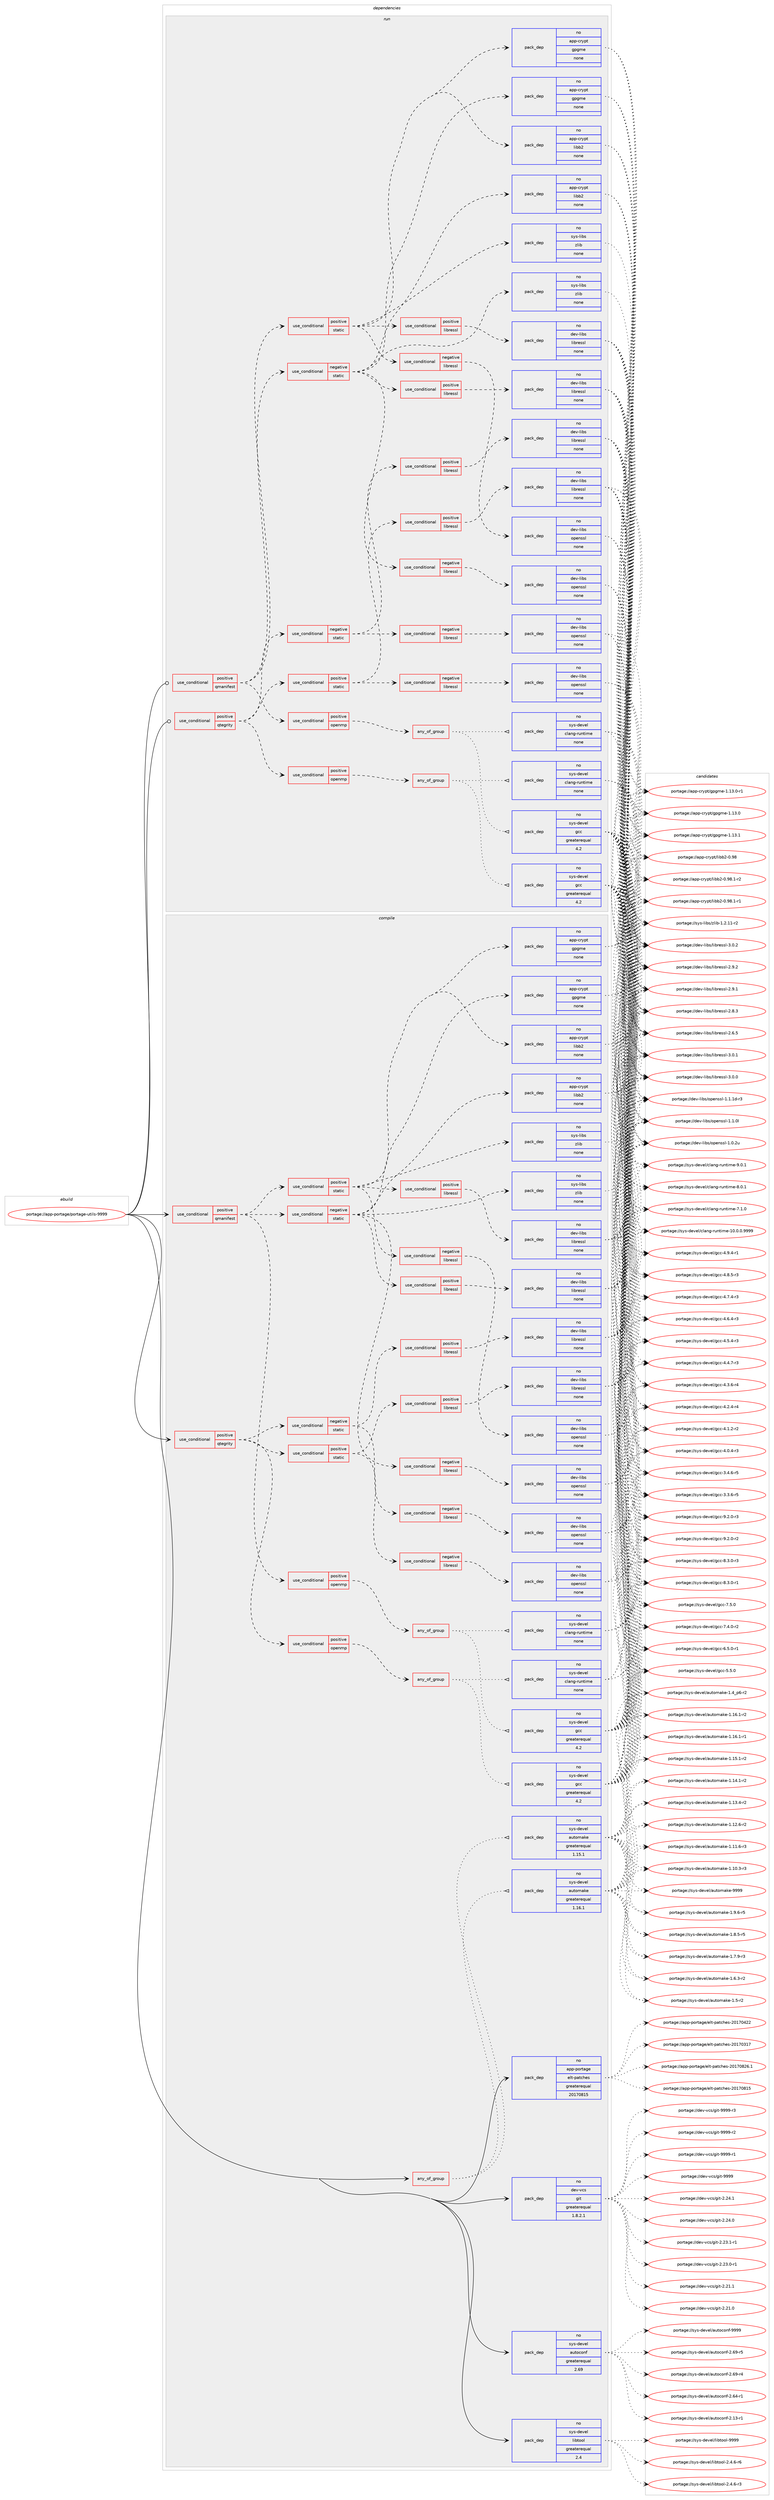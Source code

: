digraph prolog {

# *************
# Graph options
# *************

newrank=true;
concentrate=true;
compound=true;
graph [rankdir=LR,fontname=Helvetica,fontsize=10,ranksep=1.5];#, ranksep=2.5, nodesep=0.2];
edge  [arrowhead=vee];
node  [fontname=Helvetica,fontsize=10];

# **********
# The ebuild
# **********

subgraph cluster_leftcol {
color=gray;
rank=same;
label=<<i>ebuild</i>>;
id [label="portage://app-portage/portage-utils-9999", color=red, width=4, href="../app-portage/portage-utils-9999.svg"];
}

# ****************
# The dependencies
# ****************

subgraph cluster_midcol {
color=gray;
label=<<i>dependencies</i>>;
subgraph cluster_compile {
fillcolor="#eeeeee";
style=filled;
label=<<i>compile</i>>;
subgraph any7748 {
dependency601018 [label=<<TABLE BORDER="0" CELLBORDER="1" CELLSPACING="0" CELLPADDING="4"><TR><TD CELLPADDING="10">any_of_group</TD></TR></TABLE>>, shape=none, color=red];subgraph pack452008 {
dependency601019 [label=<<TABLE BORDER="0" CELLBORDER="1" CELLSPACING="0" CELLPADDING="4" WIDTH="220"><TR><TD ROWSPAN="6" CELLPADDING="30">pack_dep</TD></TR><TR><TD WIDTH="110">no</TD></TR><TR><TD>sys-devel</TD></TR><TR><TD>automake</TD></TR><TR><TD>greaterequal</TD></TR><TR><TD>1.16.1</TD></TR></TABLE>>, shape=none, color=blue];
}
dependency601018:e -> dependency601019:w [weight=20,style="dotted",arrowhead="oinv"];
subgraph pack452009 {
dependency601020 [label=<<TABLE BORDER="0" CELLBORDER="1" CELLSPACING="0" CELLPADDING="4" WIDTH="220"><TR><TD ROWSPAN="6" CELLPADDING="30">pack_dep</TD></TR><TR><TD WIDTH="110">no</TD></TR><TR><TD>sys-devel</TD></TR><TR><TD>automake</TD></TR><TR><TD>greaterequal</TD></TR><TR><TD>1.15.1</TD></TR></TABLE>>, shape=none, color=blue];
}
dependency601018:e -> dependency601020:w [weight=20,style="dotted",arrowhead="oinv"];
}
id:e -> dependency601018:w [weight=20,style="solid",arrowhead="vee"];
subgraph cond140990 {
dependency601021 [label=<<TABLE BORDER="0" CELLBORDER="1" CELLSPACING="0" CELLPADDING="4"><TR><TD ROWSPAN="3" CELLPADDING="10">use_conditional</TD></TR><TR><TD>positive</TD></TR><TR><TD>qmanifest</TD></TR></TABLE>>, shape=none, color=red];
subgraph cond140991 {
dependency601022 [label=<<TABLE BORDER="0" CELLBORDER="1" CELLSPACING="0" CELLPADDING="4"><TR><TD ROWSPAN="3" CELLPADDING="10">use_conditional</TD></TR><TR><TD>positive</TD></TR><TR><TD>openmp</TD></TR></TABLE>>, shape=none, color=red];
subgraph any7749 {
dependency601023 [label=<<TABLE BORDER="0" CELLBORDER="1" CELLSPACING="0" CELLPADDING="4"><TR><TD CELLPADDING="10">any_of_group</TD></TR></TABLE>>, shape=none, color=red];subgraph pack452010 {
dependency601024 [label=<<TABLE BORDER="0" CELLBORDER="1" CELLSPACING="0" CELLPADDING="4" WIDTH="220"><TR><TD ROWSPAN="6" CELLPADDING="30">pack_dep</TD></TR><TR><TD WIDTH="110">no</TD></TR><TR><TD>sys-devel</TD></TR><TR><TD>gcc</TD></TR><TR><TD>greaterequal</TD></TR><TR><TD>4.2</TD></TR></TABLE>>, shape=none, color=blue];
}
dependency601023:e -> dependency601024:w [weight=20,style="dotted",arrowhead="oinv"];
subgraph pack452011 {
dependency601025 [label=<<TABLE BORDER="0" CELLBORDER="1" CELLSPACING="0" CELLPADDING="4" WIDTH="220"><TR><TD ROWSPAN="6" CELLPADDING="30">pack_dep</TD></TR><TR><TD WIDTH="110">no</TD></TR><TR><TD>sys-devel</TD></TR><TR><TD>clang-runtime</TD></TR><TR><TD>none</TD></TR><TR><TD></TD></TR></TABLE>>, shape=none, color=blue];
}
dependency601023:e -> dependency601025:w [weight=20,style="dotted",arrowhead="oinv"];
}
dependency601022:e -> dependency601023:w [weight=20,style="dashed",arrowhead="vee"];
}
dependency601021:e -> dependency601022:w [weight=20,style="dashed",arrowhead="vee"];
subgraph cond140992 {
dependency601026 [label=<<TABLE BORDER="0" CELLBORDER="1" CELLSPACING="0" CELLPADDING="4"><TR><TD ROWSPAN="3" CELLPADDING="10">use_conditional</TD></TR><TR><TD>positive</TD></TR><TR><TD>static</TD></TR></TABLE>>, shape=none, color=red];
subgraph pack452012 {
dependency601027 [label=<<TABLE BORDER="0" CELLBORDER="1" CELLSPACING="0" CELLPADDING="4" WIDTH="220"><TR><TD ROWSPAN="6" CELLPADDING="30">pack_dep</TD></TR><TR><TD WIDTH="110">no</TD></TR><TR><TD>app-crypt</TD></TR><TR><TD>libb2</TD></TR><TR><TD>none</TD></TR><TR><TD></TD></TR></TABLE>>, shape=none, color=blue];
}
dependency601026:e -> dependency601027:w [weight=20,style="dashed",arrowhead="vee"];
subgraph cond140993 {
dependency601028 [label=<<TABLE BORDER="0" CELLBORDER="1" CELLSPACING="0" CELLPADDING="4"><TR><TD ROWSPAN="3" CELLPADDING="10">use_conditional</TD></TR><TR><TD>negative</TD></TR><TR><TD>libressl</TD></TR></TABLE>>, shape=none, color=red];
subgraph pack452013 {
dependency601029 [label=<<TABLE BORDER="0" CELLBORDER="1" CELLSPACING="0" CELLPADDING="4" WIDTH="220"><TR><TD ROWSPAN="6" CELLPADDING="30">pack_dep</TD></TR><TR><TD WIDTH="110">no</TD></TR><TR><TD>dev-libs</TD></TR><TR><TD>openssl</TD></TR><TR><TD>none</TD></TR><TR><TD></TD></TR></TABLE>>, shape=none, color=blue];
}
dependency601028:e -> dependency601029:w [weight=20,style="dashed",arrowhead="vee"];
}
dependency601026:e -> dependency601028:w [weight=20,style="dashed",arrowhead="vee"];
subgraph cond140994 {
dependency601030 [label=<<TABLE BORDER="0" CELLBORDER="1" CELLSPACING="0" CELLPADDING="4"><TR><TD ROWSPAN="3" CELLPADDING="10">use_conditional</TD></TR><TR><TD>positive</TD></TR><TR><TD>libressl</TD></TR></TABLE>>, shape=none, color=red];
subgraph pack452014 {
dependency601031 [label=<<TABLE BORDER="0" CELLBORDER="1" CELLSPACING="0" CELLPADDING="4" WIDTH="220"><TR><TD ROWSPAN="6" CELLPADDING="30">pack_dep</TD></TR><TR><TD WIDTH="110">no</TD></TR><TR><TD>dev-libs</TD></TR><TR><TD>libressl</TD></TR><TR><TD>none</TD></TR><TR><TD></TD></TR></TABLE>>, shape=none, color=blue];
}
dependency601030:e -> dependency601031:w [weight=20,style="dashed",arrowhead="vee"];
}
dependency601026:e -> dependency601030:w [weight=20,style="dashed",arrowhead="vee"];
subgraph pack452015 {
dependency601032 [label=<<TABLE BORDER="0" CELLBORDER="1" CELLSPACING="0" CELLPADDING="4" WIDTH="220"><TR><TD ROWSPAN="6" CELLPADDING="30">pack_dep</TD></TR><TR><TD WIDTH="110">no</TD></TR><TR><TD>sys-libs</TD></TR><TR><TD>zlib</TD></TR><TR><TD>none</TD></TR><TR><TD></TD></TR></TABLE>>, shape=none, color=blue];
}
dependency601026:e -> dependency601032:w [weight=20,style="dashed",arrowhead="vee"];
subgraph pack452016 {
dependency601033 [label=<<TABLE BORDER="0" CELLBORDER="1" CELLSPACING="0" CELLPADDING="4" WIDTH="220"><TR><TD ROWSPAN="6" CELLPADDING="30">pack_dep</TD></TR><TR><TD WIDTH="110">no</TD></TR><TR><TD>app-crypt</TD></TR><TR><TD>gpgme</TD></TR><TR><TD>none</TD></TR><TR><TD></TD></TR></TABLE>>, shape=none, color=blue];
}
dependency601026:e -> dependency601033:w [weight=20,style="dashed",arrowhead="vee"];
}
dependency601021:e -> dependency601026:w [weight=20,style="dashed",arrowhead="vee"];
subgraph cond140995 {
dependency601034 [label=<<TABLE BORDER="0" CELLBORDER="1" CELLSPACING="0" CELLPADDING="4"><TR><TD ROWSPAN="3" CELLPADDING="10">use_conditional</TD></TR><TR><TD>negative</TD></TR><TR><TD>static</TD></TR></TABLE>>, shape=none, color=red];
subgraph pack452017 {
dependency601035 [label=<<TABLE BORDER="0" CELLBORDER="1" CELLSPACING="0" CELLPADDING="4" WIDTH="220"><TR><TD ROWSPAN="6" CELLPADDING="30">pack_dep</TD></TR><TR><TD WIDTH="110">no</TD></TR><TR><TD>app-crypt</TD></TR><TR><TD>libb2</TD></TR><TR><TD>none</TD></TR><TR><TD></TD></TR></TABLE>>, shape=none, color=blue];
}
dependency601034:e -> dependency601035:w [weight=20,style="dashed",arrowhead="vee"];
subgraph cond140996 {
dependency601036 [label=<<TABLE BORDER="0" CELLBORDER="1" CELLSPACING="0" CELLPADDING="4"><TR><TD ROWSPAN="3" CELLPADDING="10">use_conditional</TD></TR><TR><TD>negative</TD></TR><TR><TD>libressl</TD></TR></TABLE>>, shape=none, color=red];
subgraph pack452018 {
dependency601037 [label=<<TABLE BORDER="0" CELLBORDER="1" CELLSPACING="0" CELLPADDING="4" WIDTH="220"><TR><TD ROWSPAN="6" CELLPADDING="30">pack_dep</TD></TR><TR><TD WIDTH="110">no</TD></TR><TR><TD>dev-libs</TD></TR><TR><TD>openssl</TD></TR><TR><TD>none</TD></TR><TR><TD></TD></TR></TABLE>>, shape=none, color=blue];
}
dependency601036:e -> dependency601037:w [weight=20,style="dashed",arrowhead="vee"];
}
dependency601034:e -> dependency601036:w [weight=20,style="dashed",arrowhead="vee"];
subgraph cond140997 {
dependency601038 [label=<<TABLE BORDER="0" CELLBORDER="1" CELLSPACING="0" CELLPADDING="4"><TR><TD ROWSPAN="3" CELLPADDING="10">use_conditional</TD></TR><TR><TD>positive</TD></TR><TR><TD>libressl</TD></TR></TABLE>>, shape=none, color=red];
subgraph pack452019 {
dependency601039 [label=<<TABLE BORDER="0" CELLBORDER="1" CELLSPACING="0" CELLPADDING="4" WIDTH="220"><TR><TD ROWSPAN="6" CELLPADDING="30">pack_dep</TD></TR><TR><TD WIDTH="110">no</TD></TR><TR><TD>dev-libs</TD></TR><TR><TD>libressl</TD></TR><TR><TD>none</TD></TR><TR><TD></TD></TR></TABLE>>, shape=none, color=blue];
}
dependency601038:e -> dependency601039:w [weight=20,style="dashed",arrowhead="vee"];
}
dependency601034:e -> dependency601038:w [weight=20,style="dashed",arrowhead="vee"];
subgraph pack452020 {
dependency601040 [label=<<TABLE BORDER="0" CELLBORDER="1" CELLSPACING="0" CELLPADDING="4" WIDTH="220"><TR><TD ROWSPAN="6" CELLPADDING="30">pack_dep</TD></TR><TR><TD WIDTH="110">no</TD></TR><TR><TD>sys-libs</TD></TR><TR><TD>zlib</TD></TR><TR><TD>none</TD></TR><TR><TD></TD></TR></TABLE>>, shape=none, color=blue];
}
dependency601034:e -> dependency601040:w [weight=20,style="dashed",arrowhead="vee"];
subgraph pack452021 {
dependency601041 [label=<<TABLE BORDER="0" CELLBORDER="1" CELLSPACING="0" CELLPADDING="4" WIDTH="220"><TR><TD ROWSPAN="6" CELLPADDING="30">pack_dep</TD></TR><TR><TD WIDTH="110">no</TD></TR><TR><TD>app-crypt</TD></TR><TR><TD>gpgme</TD></TR><TR><TD>none</TD></TR><TR><TD></TD></TR></TABLE>>, shape=none, color=blue];
}
dependency601034:e -> dependency601041:w [weight=20,style="dashed",arrowhead="vee"];
}
dependency601021:e -> dependency601034:w [weight=20,style="dashed",arrowhead="vee"];
}
id:e -> dependency601021:w [weight=20,style="solid",arrowhead="vee"];
subgraph cond140998 {
dependency601042 [label=<<TABLE BORDER="0" CELLBORDER="1" CELLSPACING="0" CELLPADDING="4"><TR><TD ROWSPAN="3" CELLPADDING="10">use_conditional</TD></TR><TR><TD>positive</TD></TR><TR><TD>qtegrity</TD></TR></TABLE>>, shape=none, color=red];
subgraph cond140999 {
dependency601043 [label=<<TABLE BORDER="0" CELLBORDER="1" CELLSPACING="0" CELLPADDING="4"><TR><TD ROWSPAN="3" CELLPADDING="10">use_conditional</TD></TR><TR><TD>positive</TD></TR><TR><TD>openmp</TD></TR></TABLE>>, shape=none, color=red];
subgraph any7750 {
dependency601044 [label=<<TABLE BORDER="0" CELLBORDER="1" CELLSPACING="0" CELLPADDING="4"><TR><TD CELLPADDING="10">any_of_group</TD></TR></TABLE>>, shape=none, color=red];subgraph pack452022 {
dependency601045 [label=<<TABLE BORDER="0" CELLBORDER="1" CELLSPACING="0" CELLPADDING="4" WIDTH="220"><TR><TD ROWSPAN="6" CELLPADDING="30">pack_dep</TD></TR><TR><TD WIDTH="110">no</TD></TR><TR><TD>sys-devel</TD></TR><TR><TD>gcc</TD></TR><TR><TD>greaterequal</TD></TR><TR><TD>4.2</TD></TR></TABLE>>, shape=none, color=blue];
}
dependency601044:e -> dependency601045:w [weight=20,style="dotted",arrowhead="oinv"];
subgraph pack452023 {
dependency601046 [label=<<TABLE BORDER="0" CELLBORDER="1" CELLSPACING="0" CELLPADDING="4" WIDTH="220"><TR><TD ROWSPAN="6" CELLPADDING="30">pack_dep</TD></TR><TR><TD WIDTH="110">no</TD></TR><TR><TD>sys-devel</TD></TR><TR><TD>clang-runtime</TD></TR><TR><TD>none</TD></TR><TR><TD></TD></TR></TABLE>>, shape=none, color=blue];
}
dependency601044:e -> dependency601046:w [weight=20,style="dotted",arrowhead="oinv"];
}
dependency601043:e -> dependency601044:w [weight=20,style="dashed",arrowhead="vee"];
}
dependency601042:e -> dependency601043:w [weight=20,style="dashed",arrowhead="vee"];
subgraph cond141000 {
dependency601047 [label=<<TABLE BORDER="0" CELLBORDER="1" CELLSPACING="0" CELLPADDING="4"><TR><TD ROWSPAN="3" CELLPADDING="10">use_conditional</TD></TR><TR><TD>positive</TD></TR><TR><TD>static</TD></TR></TABLE>>, shape=none, color=red];
subgraph cond141001 {
dependency601048 [label=<<TABLE BORDER="0" CELLBORDER="1" CELLSPACING="0" CELLPADDING="4"><TR><TD ROWSPAN="3" CELLPADDING="10">use_conditional</TD></TR><TR><TD>negative</TD></TR><TR><TD>libressl</TD></TR></TABLE>>, shape=none, color=red];
subgraph pack452024 {
dependency601049 [label=<<TABLE BORDER="0" CELLBORDER="1" CELLSPACING="0" CELLPADDING="4" WIDTH="220"><TR><TD ROWSPAN="6" CELLPADDING="30">pack_dep</TD></TR><TR><TD WIDTH="110">no</TD></TR><TR><TD>dev-libs</TD></TR><TR><TD>openssl</TD></TR><TR><TD>none</TD></TR><TR><TD></TD></TR></TABLE>>, shape=none, color=blue];
}
dependency601048:e -> dependency601049:w [weight=20,style="dashed",arrowhead="vee"];
}
dependency601047:e -> dependency601048:w [weight=20,style="dashed",arrowhead="vee"];
subgraph cond141002 {
dependency601050 [label=<<TABLE BORDER="0" CELLBORDER="1" CELLSPACING="0" CELLPADDING="4"><TR><TD ROWSPAN="3" CELLPADDING="10">use_conditional</TD></TR><TR><TD>positive</TD></TR><TR><TD>libressl</TD></TR></TABLE>>, shape=none, color=red];
subgraph pack452025 {
dependency601051 [label=<<TABLE BORDER="0" CELLBORDER="1" CELLSPACING="0" CELLPADDING="4" WIDTH="220"><TR><TD ROWSPAN="6" CELLPADDING="30">pack_dep</TD></TR><TR><TD WIDTH="110">no</TD></TR><TR><TD>dev-libs</TD></TR><TR><TD>libressl</TD></TR><TR><TD>none</TD></TR><TR><TD></TD></TR></TABLE>>, shape=none, color=blue];
}
dependency601050:e -> dependency601051:w [weight=20,style="dashed",arrowhead="vee"];
}
dependency601047:e -> dependency601050:w [weight=20,style="dashed",arrowhead="vee"];
}
dependency601042:e -> dependency601047:w [weight=20,style="dashed",arrowhead="vee"];
subgraph cond141003 {
dependency601052 [label=<<TABLE BORDER="0" CELLBORDER="1" CELLSPACING="0" CELLPADDING="4"><TR><TD ROWSPAN="3" CELLPADDING="10">use_conditional</TD></TR><TR><TD>negative</TD></TR><TR><TD>static</TD></TR></TABLE>>, shape=none, color=red];
subgraph cond141004 {
dependency601053 [label=<<TABLE BORDER="0" CELLBORDER="1" CELLSPACING="0" CELLPADDING="4"><TR><TD ROWSPAN="3" CELLPADDING="10">use_conditional</TD></TR><TR><TD>negative</TD></TR><TR><TD>libressl</TD></TR></TABLE>>, shape=none, color=red];
subgraph pack452026 {
dependency601054 [label=<<TABLE BORDER="0" CELLBORDER="1" CELLSPACING="0" CELLPADDING="4" WIDTH="220"><TR><TD ROWSPAN="6" CELLPADDING="30">pack_dep</TD></TR><TR><TD WIDTH="110">no</TD></TR><TR><TD>dev-libs</TD></TR><TR><TD>openssl</TD></TR><TR><TD>none</TD></TR><TR><TD></TD></TR></TABLE>>, shape=none, color=blue];
}
dependency601053:e -> dependency601054:w [weight=20,style="dashed",arrowhead="vee"];
}
dependency601052:e -> dependency601053:w [weight=20,style="dashed",arrowhead="vee"];
subgraph cond141005 {
dependency601055 [label=<<TABLE BORDER="0" CELLBORDER="1" CELLSPACING="0" CELLPADDING="4"><TR><TD ROWSPAN="3" CELLPADDING="10">use_conditional</TD></TR><TR><TD>positive</TD></TR><TR><TD>libressl</TD></TR></TABLE>>, shape=none, color=red];
subgraph pack452027 {
dependency601056 [label=<<TABLE BORDER="0" CELLBORDER="1" CELLSPACING="0" CELLPADDING="4" WIDTH="220"><TR><TD ROWSPAN="6" CELLPADDING="30">pack_dep</TD></TR><TR><TD WIDTH="110">no</TD></TR><TR><TD>dev-libs</TD></TR><TR><TD>libressl</TD></TR><TR><TD>none</TD></TR><TR><TD></TD></TR></TABLE>>, shape=none, color=blue];
}
dependency601055:e -> dependency601056:w [weight=20,style="dashed",arrowhead="vee"];
}
dependency601052:e -> dependency601055:w [weight=20,style="dashed",arrowhead="vee"];
}
dependency601042:e -> dependency601052:w [weight=20,style="dashed",arrowhead="vee"];
}
id:e -> dependency601042:w [weight=20,style="solid",arrowhead="vee"];
subgraph pack452028 {
dependency601057 [label=<<TABLE BORDER="0" CELLBORDER="1" CELLSPACING="0" CELLPADDING="4" WIDTH="220"><TR><TD ROWSPAN="6" CELLPADDING="30">pack_dep</TD></TR><TR><TD WIDTH="110">no</TD></TR><TR><TD>app-portage</TD></TR><TR><TD>elt-patches</TD></TR><TR><TD>greaterequal</TD></TR><TR><TD>20170815</TD></TR></TABLE>>, shape=none, color=blue];
}
id:e -> dependency601057:w [weight=20,style="solid",arrowhead="vee"];
subgraph pack452029 {
dependency601058 [label=<<TABLE BORDER="0" CELLBORDER="1" CELLSPACING="0" CELLPADDING="4" WIDTH="220"><TR><TD ROWSPAN="6" CELLPADDING="30">pack_dep</TD></TR><TR><TD WIDTH="110">no</TD></TR><TR><TD>dev-vcs</TD></TR><TR><TD>git</TD></TR><TR><TD>greaterequal</TD></TR><TR><TD>1.8.2.1</TD></TR></TABLE>>, shape=none, color=blue];
}
id:e -> dependency601058:w [weight=20,style="solid",arrowhead="vee"];
subgraph pack452030 {
dependency601059 [label=<<TABLE BORDER="0" CELLBORDER="1" CELLSPACING="0" CELLPADDING="4" WIDTH="220"><TR><TD ROWSPAN="6" CELLPADDING="30">pack_dep</TD></TR><TR><TD WIDTH="110">no</TD></TR><TR><TD>sys-devel</TD></TR><TR><TD>autoconf</TD></TR><TR><TD>greaterequal</TD></TR><TR><TD>2.69</TD></TR></TABLE>>, shape=none, color=blue];
}
id:e -> dependency601059:w [weight=20,style="solid",arrowhead="vee"];
subgraph pack452031 {
dependency601060 [label=<<TABLE BORDER="0" CELLBORDER="1" CELLSPACING="0" CELLPADDING="4" WIDTH="220"><TR><TD ROWSPAN="6" CELLPADDING="30">pack_dep</TD></TR><TR><TD WIDTH="110">no</TD></TR><TR><TD>sys-devel</TD></TR><TR><TD>libtool</TD></TR><TR><TD>greaterequal</TD></TR><TR><TD>2.4</TD></TR></TABLE>>, shape=none, color=blue];
}
id:e -> dependency601060:w [weight=20,style="solid",arrowhead="vee"];
}
subgraph cluster_compileandrun {
fillcolor="#eeeeee";
style=filled;
label=<<i>compile and run</i>>;
}
subgraph cluster_run {
fillcolor="#eeeeee";
style=filled;
label=<<i>run</i>>;
subgraph cond141006 {
dependency601061 [label=<<TABLE BORDER="0" CELLBORDER="1" CELLSPACING="0" CELLPADDING="4"><TR><TD ROWSPAN="3" CELLPADDING="10">use_conditional</TD></TR><TR><TD>positive</TD></TR><TR><TD>qmanifest</TD></TR></TABLE>>, shape=none, color=red];
subgraph cond141007 {
dependency601062 [label=<<TABLE BORDER="0" CELLBORDER="1" CELLSPACING="0" CELLPADDING="4"><TR><TD ROWSPAN="3" CELLPADDING="10">use_conditional</TD></TR><TR><TD>positive</TD></TR><TR><TD>openmp</TD></TR></TABLE>>, shape=none, color=red];
subgraph any7751 {
dependency601063 [label=<<TABLE BORDER="0" CELLBORDER="1" CELLSPACING="0" CELLPADDING="4"><TR><TD CELLPADDING="10">any_of_group</TD></TR></TABLE>>, shape=none, color=red];subgraph pack452032 {
dependency601064 [label=<<TABLE BORDER="0" CELLBORDER="1" CELLSPACING="0" CELLPADDING="4" WIDTH="220"><TR><TD ROWSPAN="6" CELLPADDING="30">pack_dep</TD></TR><TR><TD WIDTH="110">no</TD></TR><TR><TD>sys-devel</TD></TR><TR><TD>gcc</TD></TR><TR><TD>greaterequal</TD></TR><TR><TD>4.2</TD></TR></TABLE>>, shape=none, color=blue];
}
dependency601063:e -> dependency601064:w [weight=20,style="dotted",arrowhead="oinv"];
subgraph pack452033 {
dependency601065 [label=<<TABLE BORDER="0" CELLBORDER="1" CELLSPACING="0" CELLPADDING="4" WIDTH="220"><TR><TD ROWSPAN="6" CELLPADDING="30">pack_dep</TD></TR><TR><TD WIDTH="110">no</TD></TR><TR><TD>sys-devel</TD></TR><TR><TD>clang-runtime</TD></TR><TR><TD>none</TD></TR><TR><TD></TD></TR></TABLE>>, shape=none, color=blue];
}
dependency601063:e -> dependency601065:w [weight=20,style="dotted",arrowhead="oinv"];
}
dependency601062:e -> dependency601063:w [weight=20,style="dashed",arrowhead="vee"];
}
dependency601061:e -> dependency601062:w [weight=20,style="dashed",arrowhead="vee"];
subgraph cond141008 {
dependency601066 [label=<<TABLE BORDER="0" CELLBORDER="1" CELLSPACING="0" CELLPADDING="4"><TR><TD ROWSPAN="3" CELLPADDING="10">use_conditional</TD></TR><TR><TD>positive</TD></TR><TR><TD>static</TD></TR></TABLE>>, shape=none, color=red];
subgraph pack452034 {
dependency601067 [label=<<TABLE BORDER="0" CELLBORDER="1" CELLSPACING="0" CELLPADDING="4" WIDTH="220"><TR><TD ROWSPAN="6" CELLPADDING="30">pack_dep</TD></TR><TR><TD WIDTH="110">no</TD></TR><TR><TD>app-crypt</TD></TR><TR><TD>libb2</TD></TR><TR><TD>none</TD></TR><TR><TD></TD></TR></TABLE>>, shape=none, color=blue];
}
dependency601066:e -> dependency601067:w [weight=20,style="dashed",arrowhead="vee"];
subgraph cond141009 {
dependency601068 [label=<<TABLE BORDER="0" CELLBORDER="1" CELLSPACING="0" CELLPADDING="4"><TR><TD ROWSPAN="3" CELLPADDING="10">use_conditional</TD></TR><TR><TD>negative</TD></TR><TR><TD>libressl</TD></TR></TABLE>>, shape=none, color=red];
subgraph pack452035 {
dependency601069 [label=<<TABLE BORDER="0" CELLBORDER="1" CELLSPACING="0" CELLPADDING="4" WIDTH="220"><TR><TD ROWSPAN="6" CELLPADDING="30">pack_dep</TD></TR><TR><TD WIDTH="110">no</TD></TR><TR><TD>dev-libs</TD></TR><TR><TD>openssl</TD></TR><TR><TD>none</TD></TR><TR><TD></TD></TR></TABLE>>, shape=none, color=blue];
}
dependency601068:e -> dependency601069:w [weight=20,style="dashed",arrowhead="vee"];
}
dependency601066:e -> dependency601068:w [weight=20,style="dashed",arrowhead="vee"];
subgraph cond141010 {
dependency601070 [label=<<TABLE BORDER="0" CELLBORDER="1" CELLSPACING="0" CELLPADDING="4"><TR><TD ROWSPAN="3" CELLPADDING="10">use_conditional</TD></TR><TR><TD>positive</TD></TR><TR><TD>libressl</TD></TR></TABLE>>, shape=none, color=red];
subgraph pack452036 {
dependency601071 [label=<<TABLE BORDER="0" CELLBORDER="1" CELLSPACING="0" CELLPADDING="4" WIDTH="220"><TR><TD ROWSPAN="6" CELLPADDING="30">pack_dep</TD></TR><TR><TD WIDTH="110">no</TD></TR><TR><TD>dev-libs</TD></TR><TR><TD>libressl</TD></TR><TR><TD>none</TD></TR><TR><TD></TD></TR></TABLE>>, shape=none, color=blue];
}
dependency601070:e -> dependency601071:w [weight=20,style="dashed",arrowhead="vee"];
}
dependency601066:e -> dependency601070:w [weight=20,style="dashed",arrowhead="vee"];
subgraph pack452037 {
dependency601072 [label=<<TABLE BORDER="0" CELLBORDER="1" CELLSPACING="0" CELLPADDING="4" WIDTH="220"><TR><TD ROWSPAN="6" CELLPADDING="30">pack_dep</TD></TR><TR><TD WIDTH="110">no</TD></TR><TR><TD>sys-libs</TD></TR><TR><TD>zlib</TD></TR><TR><TD>none</TD></TR><TR><TD></TD></TR></TABLE>>, shape=none, color=blue];
}
dependency601066:e -> dependency601072:w [weight=20,style="dashed",arrowhead="vee"];
subgraph pack452038 {
dependency601073 [label=<<TABLE BORDER="0" CELLBORDER="1" CELLSPACING="0" CELLPADDING="4" WIDTH="220"><TR><TD ROWSPAN="6" CELLPADDING="30">pack_dep</TD></TR><TR><TD WIDTH="110">no</TD></TR><TR><TD>app-crypt</TD></TR><TR><TD>gpgme</TD></TR><TR><TD>none</TD></TR><TR><TD></TD></TR></TABLE>>, shape=none, color=blue];
}
dependency601066:e -> dependency601073:w [weight=20,style="dashed",arrowhead="vee"];
}
dependency601061:e -> dependency601066:w [weight=20,style="dashed",arrowhead="vee"];
subgraph cond141011 {
dependency601074 [label=<<TABLE BORDER="0" CELLBORDER="1" CELLSPACING="0" CELLPADDING="4"><TR><TD ROWSPAN="3" CELLPADDING="10">use_conditional</TD></TR><TR><TD>negative</TD></TR><TR><TD>static</TD></TR></TABLE>>, shape=none, color=red];
subgraph pack452039 {
dependency601075 [label=<<TABLE BORDER="0" CELLBORDER="1" CELLSPACING="0" CELLPADDING="4" WIDTH="220"><TR><TD ROWSPAN="6" CELLPADDING="30">pack_dep</TD></TR><TR><TD WIDTH="110">no</TD></TR><TR><TD>app-crypt</TD></TR><TR><TD>libb2</TD></TR><TR><TD>none</TD></TR><TR><TD></TD></TR></TABLE>>, shape=none, color=blue];
}
dependency601074:e -> dependency601075:w [weight=20,style="dashed",arrowhead="vee"];
subgraph cond141012 {
dependency601076 [label=<<TABLE BORDER="0" CELLBORDER="1" CELLSPACING="0" CELLPADDING="4"><TR><TD ROWSPAN="3" CELLPADDING="10">use_conditional</TD></TR><TR><TD>negative</TD></TR><TR><TD>libressl</TD></TR></TABLE>>, shape=none, color=red];
subgraph pack452040 {
dependency601077 [label=<<TABLE BORDER="0" CELLBORDER="1" CELLSPACING="0" CELLPADDING="4" WIDTH="220"><TR><TD ROWSPAN="6" CELLPADDING="30">pack_dep</TD></TR><TR><TD WIDTH="110">no</TD></TR><TR><TD>dev-libs</TD></TR><TR><TD>openssl</TD></TR><TR><TD>none</TD></TR><TR><TD></TD></TR></TABLE>>, shape=none, color=blue];
}
dependency601076:e -> dependency601077:w [weight=20,style="dashed",arrowhead="vee"];
}
dependency601074:e -> dependency601076:w [weight=20,style="dashed",arrowhead="vee"];
subgraph cond141013 {
dependency601078 [label=<<TABLE BORDER="0" CELLBORDER="1" CELLSPACING="0" CELLPADDING="4"><TR><TD ROWSPAN="3" CELLPADDING="10">use_conditional</TD></TR><TR><TD>positive</TD></TR><TR><TD>libressl</TD></TR></TABLE>>, shape=none, color=red];
subgraph pack452041 {
dependency601079 [label=<<TABLE BORDER="0" CELLBORDER="1" CELLSPACING="0" CELLPADDING="4" WIDTH="220"><TR><TD ROWSPAN="6" CELLPADDING="30">pack_dep</TD></TR><TR><TD WIDTH="110">no</TD></TR><TR><TD>dev-libs</TD></TR><TR><TD>libressl</TD></TR><TR><TD>none</TD></TR><TR><TD></TD></TR></TABLE>>, shape=none, color=blue];
}
dependency601078:e -> dependency601079:w [weight=20,style="dashed",arrowhead="vee"];
}
dependency601074:e -> dependency601078:w [weight=20,style="dashed",arrowhead="vee"];
subgraph pack452042 {
dependency601080 [label=<<TABLE BORDER="0" CELLBORDER="1" CELLSPACING="0" CELLPADDING="4" WIDTH="220"><TR><TD ROWSPAN="6" CELLPADDING="30">pack_dep</TD></TR><TR><TD WIDTH="110">no</TD></TR><TR><TD>sys-libs</TD></TR><TR><TD>zlib</TD></TR><TR><TD>none</TD></TR><TR><TD></TD></TR></TABLE>>, shape=none, color=blue];
}
dependency601074:e -> dependency601080:w [weight=20,style="dashed",arrowhead="vee"];
subgraph pack452043 {
dependency601081 [label=<<TABLE BORDER="0" CELLBORDER="1" CELLSPACING="0" CELLPADDING="4" WIDTH="220"><TR><TD ROWSPAN="6" CELLPADDING="30">pack_dep</TD></TR><TR><TD WIDTH="110">no</TD></TR><TR><TD>app-crypt</TD></TR><TR><TD>gpgme</TD></TR><TR><TD>none</TD></TR><TR><TD></TD></TR></TABLE>>, shape=none, color=blue];
}
dependency601074:e -> dependency601081:w [weight=20,style="dashed",arrowhead="vee"];
}
dependency601061:e -> dependency601074:w [weight=20,style="dashed",arrowhead="vee"];
}
id:e -> dependency601061:w [weight=20,style="solid",arrowhead="odot"];
subgraph cond141014 {
dependency601082 [label=<<TABLE BORDER="0" CELLBORDER="1" CELLSPACING="0" CELLPADDING="4"><TR><TD ROWSPAN="3" CELLPADDING="10">use_conditional</TD></TR><TR><TD>positive</TD></TR><TR><TD>qtegrity</TD></TR></TABLE>>, shape=none, color=red];
subgraph cond141015 {
dependency601083 [label=<<TABLE BORDER="0" CELLBORDER="1" CELLSPACING="0" CELLPADDING="4"><TR><TD ROWSPAN="3" CELLPADDING="10">use_conditional</TD></TR><TR><TD>positive</TD></TR><TR><TD>openmp</TD></TR></TABLE>>, shape=none, color=red];
subgraph any7752 {
dependency601084 [label=<<TABLE BORDER="0" CELLBORDER="1" CELLSPACING="0" CELLPADDING="4"><TR><TD CELLPADDING="10">any_of_group</TD></TR></TABLE>>, shape=none, color=red];subgraph pack452044 {
dependency601085 [label=<<TABLE BORDER="0" CELLBORDER="1" CELLSPACING="0" CELLPADDING="4" WIDTH="220"><TR><TD ROWSPAN="6" CELLPADDING="30">pack_dep</TD></TR><TR><TD WIDTH="110">no</TD></TR><TR><TD>sys-devel</TD></TR><TR><TD>gcc</TD></TR><TR><TD>greaterequal</TD></TR><TR><TD>4.2</TD></TR></TABLE>>, shape=none, color=blue];
}
dependency601084:e -> dependency601085:w [weight=20,style="dotted",arrowhead="oinv"];
subgraph pack452045 {
dependency601086 [label=<<TABLE BORDER="0" CELLBORDER="1" CELLSPACING="0" CELLPADDING="4" WIDTH="220"><TR><TD ROWSPAN="6" CELLPADDING="30">pack_dep</TD></TR><TR><TD WIDTH="110">no</TD></TR><TR><TD>sys-devel</TD></TR><TR><TD>clang-runtime</TD></TR><TR><TD>none</TD></TR><TR><TD></TD></TR></TABLE>>, shape=none, color=blue];
}
dependency601084:e -> dependency601086:w [weight=20,style="dotted",arrowhead="oinv"];
}
dependency601083:e -> dependency601084:w [weight=20,style="dashed",arrowhead="vee"];
}
dependency601082:e -> dependency601083:w [weight=20,style="dashed",arrowhead="vee"];
subgraph cond141016 {
dependency601087 [label=<<TABLE BORDER="0" CELLBORDER="1" CELLSPACING="0" CELLPADDING="4"><TR><TD ROWSPAN="3" CELLPADDING="10">use_conditional</TD></TR><TR><TD>positive</TD></TR><TR><TD>static</TD></TR></TABLE>>, shape=none, color=red];
subgraph cond141017 {
dependency601088 [label=<<TABLE BORDER="0" CELLBORDER="1" CELLSPACING="0" CELLPADDING="4"><TR><TD ROWSPAN="3" CELLPADDING="10">use_conditional</TD></TR><TR><TD>negative</TD></TR><TR><TD>libressl</TD></TR></TABLE>>, shape=none, color=red];
subgraph pack452046 {
dependency601089 [label=<<TABLE BORDER="0" CELLBORDER="1" CELLSPACING="0" CELLPADDING="4" WIDTH="220"><TR><TD ROWSPAN="6" CELLPADDING="30">pack_dep</TD></TR><TR><TD WIDTH="110">no</TD></TR><TR><TD>dev-libs</TD></TR><TR><TD>openssl</TD></TR><TR><TD>none</TD></TR><TR><TD></TD></TR></TABLE>>, shape=none, color=blue];
}
dependency601088:e -> dependency601089:w [weight=20,style="dashed",arrowhead="vee"];
}
dependency601087:e -> dependency601088:w [weight=20,style="dashed",arrowhead="vee"];
subgraph cond141018 {
dependency601090 [label=<<TABLE BORDER="0" CELLBORDER="1" CELLSPACING="0" CELLPADDING="4"><TR><TD ROWSPAN="3" CELLPADDING="10">use_conditional</TD></TR><TR><TD>positive</TD></TR><TR><TD>libressl</TD></TR></TABLE>>, shape=none, color=red];
subgraph pack452047 {
dependency601091 [label=<<TABLE BORDER="0" CELLBORDER="1" CELLSPACING="0" CELLPADDING="4" WIDTH="220"><TR><TD ROWSPAN="6" CELLPADDING="30">pack_dep</TD></TR><TR><TD WIDTH="110">no</TD></TR><TR><TD>dev-libs</TD></TR><TR><TD>libressl</TD></TR><TR><TD>none</TD></TR><TR><TD></TD></TR></TABLE>>, shape=none, color=blue];
}
dependency601090:e -> dependency601091:w [weight=20,style="dashed",arrowhead="vee"];
}
dependency601087:e -> dependency601090:w [weight=20,style="dashed",arrowhead="vee"];
}
dependency601082:e -> dependency601087:w [weight=20,style="dashed",arrowhead="vee"];
subgraph cond141019 {
dependency601092 [label=<<TABLE BORDER="0" CELLBORDER="1" CELLSPACING="0" CELLPADDING="4"><TR><TD ROWSPAN="3" CELLPADDING="10">use_conditional</TD></TR><TR><TD>negative</TD></TR><TR><TD>static</TD></TR></TABLE>>, shape=none, color=red];
subgraph cond141020 {
dependency601093 [label=<<TABLE BORDER="0" CELLBORDER="1" CELLSPACING="0" CELLPADDING="4"><TR><TD ROWSPAN="3" CELLPADDING="10">use_conditional</TD></TR><TR><TD>negative</TD></TR><TR><TD>libressl</TD></TR></TABLE>>, shape=none, color=red];
subgraph pack452048 {
dependency601094 [label=<<TABLE BORDER="0" CELLBORDER="1" CELLSPACING="0" CELLPADDING="4" WIDTH="220"><TR><TD ROWSPAN="6" CELLPADDING="30">pack_dep</TD></TR><TR><TD WIDTH="110">no</TD></TR><TR><TD>dev-libs</TD></TR><TR><TD>openssl</TD></TR><TR><TD>none</TD></TR><TR><TD></TD></TR></TABLE>>, shape=none, color=blue];
}
dependency601093:e -> dependency601094:w [weight=20,style="dashed",arrowhead="vee"];
}
dependency601092:e -> dependency601093:w [weight=20,style="dashed",arrowhead="vee"];
subgraph cond141021 {
dependency601095 [label=<<TABLE BORDER="0" CELLBORDER="1" CELLSPACING="0" CELLPADDING="4"><TR><TD ROWSPAN="3" CELLPADDING="10">use_conditional</TD></TR><TR><TD>positive</TD></TR><TR><TD>libressl</TD></TR></TABLE>>, shape=none, color=red];
subgraph pack452049 {
dependency601096 [label=<<TABLE BORDER="0" CELLBORDER="1" CELLSPACING="0" CELLPADDING="4" WIDTH="220"><TR><TD ROWSPAN="6" CELLPADDING="30">pack_dep</TD></TR><TR><TD WIDTH="110">no</TD></TR><TR><TD>dev-libs</TD></TR><TR><TD>libressl</TD></TR><TR><TD>none</TD></TR><TR><TD></TD></TR></TABLE>>, shape=none, color=blue];
}
dependency601095:e -> dependency601096:w [weight=20,style="dashed",arrowhead="vee"];
}
dependency601092:e -> dependency601095:w [weight=20,style="dashed",arrowhead="vee"];
}
dependency601082:e -> dependency601092:w [weight=20,style="dashed",arrowhead="vee"];
}
id:e -> dependency601082:w [weight=20,style="solid",arrowhead="odot"];
}
}

# **************
# The candidates
# **************

subgraph cluster_choices {
rank=same;
color=gray;
label=<<i>candidates</i>>;

subgraph choice452008 {
color=black;
nodesep=1;
choice115121115451001011181011084797117116111109971071014557575757 [label="portage://sys-devel/automake-9999", color=red, width=4,href="../sys-devel/automake-9999.svg"];
choice115121115451001011181011084797117116111109971071014549465746544511453 [label="portage://sys-devel/automake-1.9.6-r5", color=red, width=4,href="../sys-devel/automake-1.9.6-r5.svg"];
choice115121115451001011181011084797117116111109971071014549465646534511453 [label="portage://sys-devel/automake-1.8.5-r5", color=red, width=4,href="../sys-devel/automake-1.8.5-r5.svg"];
choice115121115451001011181011084797117116111109971071014549465546574511451 [label="portage://sys-devel/automake-1.7.9-r3", color=red, width=4,href="../sys-devel/automake-1.7.9-r3.svg"];
choice115121115451001011181011084797117116111109971071014549465446514511450 [label="portage://sys-devel/automake-1.6.3-r2", color=red, width=4,href="../sys-devel/automake-1.6.3-r2.svg"];
choice11512111545100101118101108479711711611110997107101454946534511450 [label="portage://sys-devel/automake-1.5-r2", color=red, width=4,href="../sys-devel/automake-1.5-r2.svg"];
choice115121115451001011181011084797117116111109971071014549465295112544511450 [label="portage://sys-devel/automake-1.4_p6-r2", color=red, width=4,href="../sys-devel/automake-1.4_p6-r2.svg"];
choice11512111545100101118101108479711711611110997107101454946495446494511450 [label="portage://sys-devel/automake-1.16.1-r2", color=red, width=4,href="../sys-devel/automake-1.16.1-r2.svg"];
choice11512111545100101118101108479711711611110997107101454946495446494511449 [label="portage://sys-devel/automake-1.16.1-r1", color=red, width=4,href="../sys-devel/automake-1.16.1-r1.svg"];
choice11512111545100101118101108479711711611110997107101454946495346494511450 [label="portage://sys-devel/automake-1.15.1-r2", color=red, width=4,href="../sys-devel/automake-1.15.1-r2.svg"];
choice11512111545100101118101108479711711611110997107101454946495246494511450 [label="portage://sys-devel/automake-1.14.1-r2", color=red, width=4,href="../sys-devel/automake-1.14.1-r2.svg"];
choice11512111545100101118101108479711711611110997107101454946495146524511450 [label="portage://sys-devel/automake-1.13.4-r2", color=red, width=4,href="../sys-devel/automake-1.13.4-r2.svg"];
choice11512111545100101118101108479711711611110997107101454946495046544511450 [label="portage://sys-devel/automake-1.12.6-r2", color=red, width=4,href="../sys-devel/automake-1.12.6-r2.svg"];
choice11512111545100101118101108479711711611110997107101454946494946544511451 [label="portage://sys-devel/automake-1.11.6-r3", color=red, width=4,href="../sys-devel/automake-1.11.6-r3.svg"];
choice11512111545100101118101108479711711611110997107101454946494846514511451 [label="portage://sys-devel/automake-1.10.3-r3", color=red, width=4,href="../sys-devel/automake-1.10.3-r3.svg"];
dependency601019:e -> choice115121115451001011181011084797117116111109971071014557575757:w [style=dotted,weight="100"];
dependency601019:e -> choice115121115451001011181011084797117116111109971071014549465746544511453:w [style=dotted,weight="100"];
dependency601019:e -> choice115121115451001011181011084797117116111109971071014549465646534511453:w [style=dotted,weight="100"];
dependency601019:e -> choice115121115451001011181011084797117116111109971071014549465546574511451:w [style=dotted,weight="100"];
dependency601019:e -> choice115121115451001011181011084797117116111109971071014549465446514511450:w [style=dotted,weight="100"];
dependency601019:e -> choice11512111545100101118101108479711711611110997107101454946534511450:w [style=dotted,weight="100"];
dependency601019:e -> choice115121115451001011181011084797117116111109971071014549465295112544511450:w [style=dotted,weight="100"];
dependency601019:e -> choice11512111545100101118101108479711711611110997107101454946495446494511450:w [style=dotted,weight="100"];
dependency601019:e -> choice11512111545100101118101108479711711611110997107101454946495446494511449:w [style=dotted,weight="100"];
dependency601019:e -> choice11512111545100101118101108479711711611110997107101454946495346494511450:w [style=dotted,weight="100"];
dependency601019:e -> choice11512111545100101118101108479711711611110997107101454946495246494511450:w [style=dotted,weight="100"];
dependency601019:e -> choice11512111545100101118101108479711711611110997107101454946495146524511450:w [style=dotted,weight="100"];
dependency601019:e -> choice11512111545100101118101108479711711611110997107101454946495046544511450:w [style=dotted,weight="100"];
dependency601019:e -> choice11512111545100101118101108479711711611110997107101454946494946544511451:w [style=dotted,weight="100"];
dependency601019:e -> choice11512111545100101118101108479711711611110997107101454946494846514511451:w [style=dotted,weight="100"];
}
subgraph choice452009 {
color=black;
nodesep=1;
choice115121115451001011181011084797117116111109971071014557575757 [label="portage://sys-devel/automake-9999", color=red, width=4,href="../sys-devel/automake-9999.svg"];
choice115121115451001011181011084797117116111109971071014549465746544511453 [label="portage://sys-devel/automake-1.9.6-r5", color=red, width=4,href="../sys-devel/automake-1.9.6-r5.svg"];
choice115121115451001011181011084797117116111109971071014549465646534511453 [label="portage://sys-devel/automake-1.8.5-r5", color=red, width=4,href="../sys-devel/automake-1.8.5-r5.svg"];
choice115121115451001011181011084797117116111109971071014549465546574511451 [label="portage://sys-devel/automake-1.7.9-r3", color=red, width=4,href="../sys-devel/automake-1.7.9-r3.svg"];
choice115121115451001011181011084797117116111109971071014549465446514511450 [label="portage://sys-devel/automake-1.6.3-r2", color=red, width=4,href="../sys-devel/automake-1.6.3-r2.svg"];
choice11512111545100101118101108479711711611110997107101454946534511450 [label="portage://sys-devel/automake-1.5-r2", color=red, width=4,href="../sys-devel/automake-1.5-r2.svg"];
choice115121115451001011181011084797117116111109971071014549465295112544511450 [label="portage://sys-devel/automake-1.4_p6-r2", color=red, width=4,href="../sys-devel/automake-1.4_p6-r2.svg"];
choice11512111545100101118101108479711711611110997107101454946495446494511450 [label="portage://sys-devel/automake-1.16.1-r2", color=red, width=4,href="../sys-devel/automake-1.16.1-r2.svg"];
choice11512111545100101118101108479711711611110997107101454946495446494511449 [label="portage://sys-devel/automake-1.16.1-r1", color=red, width=4,href="../sys-devel/automake-1.16.1-r1.svg"];
choice11512111545100101118101108479711711611110997107101454946495346494511450 [label="portage://sys-devel/automake-1.15.1-r2", color=red, width=4,href="../sys-devel/automake-1.15.1-r2.svg"];
choice11512111545100101118101108479711711611110997107101454946495246494511450 [label="portage://sys-devel/automake-1.14.1-r2", color=red, width=4,href="../sys-devel/automake-1.14.1-r2.svg"];
choice11512111545100101118101108479711711611110997107101454946495146524511450 [label="portage://sys-devel/automake-1.13.4-r2", color=red, width=4,href="../sys-devel/automake-1.13.4-r2.svg"];
choice11512111545100101118101108479711711611110997107101454946495046544511450 [label="portage://sys-devel/automake-1.12.6-r2", color=red, width=4,href="../sys-devel/automake-1.12.6-r2.svg"];
choice11512111545100101118101108479711711611110997107101454946494946544511451 [label="portage://sys-devel/automake-1.11.6-r3", color=red, width=4,href="../sys-devel/automake-1.11.6-r3.svg"];
choice11512111545100101118101108479711711611110997107101454946494846514511451 [label="portage://sys-devel/automake-1.10.3-r3", color=red, width=4,href="../sys-devel/automake-1.10.3-r3.svg"];
dependency601020:e -> choice115121115451001011181011084797117116111109971071014557575757:w [style=dotted,weight="100"];
dependency601020:e -> choice115121115451001011181011084797117116111109971071014549465746544511453:w [style=dotted,weight="100"];
dependency601020:e -> choice115121115451001011181011084797117116111109971071014549465646534511453:w [style=dotted,weight="100"];
dependency601020:e -> choice115121115451001011181011084797117116111109971071014549465546574511451:w [style=dotted,weight="100"];
dependency601020:e -> choice115121115451001011181011084797117116111109971071014549465446514511450:w [style=dotted,weight="100"];
dependency601020:e -> choice11512111545100101118101108479711711611110997107101454946534511450:w [style=dotted,weight="100"];
dependency601020:e -> choice115121115451001011181011084797117116111109971071014549465295112544511450:w [style=dotted,weight="100"];
dependency601020:e -> choice11512111545100101118101108479711711611110997107101454946495446494511450:w [style=dotted,weight="100"];
dependency601020:e -> choice11512111545100101118101108479711711611110997107101454946495446494511449:w [style=dotted,weight="100"];
dependency601020:e -> choice11512111545100101118101108479711711611110997107101454946495346494511450:w [style=dotted,weight="100"];
dependency601020:e -> choice11512111545100101118101108479711711611110997107101454946495246494511450:w [style=dotted,weight="100"];
dependency601020:e -> choice11512111545100101118101108479711711611110997107101454946495146524511450:w [style=dotted,weight="100"];
dependency601020:e -> choice11512111545100101118101108479711711611110997107101454946495046544511450:w [style=dotted,weight="100"];
dependency601020:e -> choice11512111545100101118101108479711711611110997107101454946494946544511451:w [style=dotted,weight="100"];
dependency601020:e -> choice11512111545100101118101108479711711611110997107101454946494846514511451:w [style=dotted,weight="100"];
}
subgraph choice452010 {
color=black;
nodesep=1;
choice115121115451001011181011084710399994557465046484511451 [label="portage://sys-devel/gcc-9.2.0-r3", color=red, width=4,href="../sys-devel/gcc-9.2.0-r3.svg"];
choice115121115451001011181011084710399994557465046484511450 [label="portage://sys-devel/gcc-9.2.0-r2", color=red, width=4,href="../sys-devel/gcc-9.2.0-r2.svg"];
choice115121115451001011181011084710399994556465146484511451 [label="portage://sys-devel/gcc-8.3.0-r3", color=red, width=4,href="../sys-devel/gcc-8.3.0-r3.svg"];
choice115121115451001011181011084710399994556465146484511449 [label="portage://sys-devel/gcc-8.3.0-r1", color=red, width=4,href="../sys-devel/gcc-8.3.0-r1.svg"];
choice11512111545100101118101108471039999455546534648 [label="portage://sys-devel/gcc-7.5.0", color=red, width=4,href="../sys-devel/gcc-7.5.0.svg"];
choice115121115451001011181011084710399994555465246484511450 [label="portage://sys-devel/gcc-7.4.0-r2", color=red, width=4,href="../sys-devel/gcc-7.4.0-r2.svg"];
choice115121115451001011181011084710399994554465346484511449 [label="portage://sys-devel/gcc-6.5.0-r1", color=red, width=4,href="../sys-devel/gcc-6.5.0-r1.svg"];
choice11512111545100101118101108471039999455346534648 [label="portage://sys-devel/gcc-5.5.0", color=red, width=4,href="../sys-devel/gcc-5.5.0.svg"];
choice115121115451001011181011084710399994552465746524511449 [label="portage://sys-devel/gcc-4.9.4-r1", color=red, width=4,href="../sys-devel/gcc-4.9.4-r1.svg"];
choice115121115451001011181011084710399994552465646534511451 [label="portage://sys-devel/gcc-4.8.5-r3", color=red, width=4,href="../sys-devel/gcc-4.8.5-r3.svg"];
choice115121115451001011181011084710399994552465546524511451 [label="portage://sys-devel/gcc-4.7.4-r3", color=red, width=4,href="../sys-devel/gcc-4.7.4-r3.svg"];
choice115121115451001011181011084710399994552465446524511451 [label="portage://sys-devel/gcc-4.6.4-r3", color=red, width=4,href="../sys-devel/gcc-4.6.4-r3.svg"];
choice115121115451001011181011084710399994552465346524511451 [label="portage://sys-devel/gcc-4.5.4-r3", color=red, width=4,href="../sys-devel/gcc-4.5.4-r3.svg"];
choice115121115451001011181011084710399994552465246554511451 [label="portage://sys-devel/gcc-4.4.7-r3", color=red, width=4,href="../sys-devel/gcc-4.4.7-r3.svg"];
choice115121115451001011181011084710399994552465146544511452 [label="portage://sys-devel/gcc-4.3.6-r4", color=red, width=4,href="../sys-devel/gcc-4.3.6-r4.svg"];
choice115121115451001011181011084710399994552465046524511452 [label="portage://sys-devel/gcc-4.2.4-r4", color=red, width=4,href="../sys-devel/gcc-4.2.4-r4.svg"];
choice115121115451001011181011084710399994552464946504511450 [label="portage://sys-devel/gcc-4.1.2-r2", color=red, width=4,href="../sys-devel/gcc-4.1.2-r2.svg"];
choice115121115451001011181011084710399994552464846524511451 [label="portage://sys-devel/gcc-4.0.4-r3", color=red, width=4,href="../sys-devel/gcc-4.0.4-r3.svg"];
choice115121115451001011181011084710399994551465246544511453 [label="portage://sys-devel/gcc-3.4.6-r5", color=red, width=4,href="../sys-devel/gcc-3.4.6-r5.svg"];
choice115121115451001011181011084710399994551465146544511453 [label="portage://sys-devel/gcc-3.3.6-r5", color=red, width=4,href="../sys-devel/gcc-3.3.6-r5.svg"];
dependency601024:e -> choice115121115451001011181011084710399994557465046484511451:w [style=dotted,weight="100"];
dependency601024:e -> choice115121115451001011181011084710399994557465046484511450:w [style=dotted,weight="100"];
dependency601024:e -> choice115121115451001011181011084710399994556465146484511451:w [style=dotted,weight="100"];
dependency601024:e -> choice115121115451001011181011084710399994556465146484511449:w [style=dotted,weight="100"];
dependency601024:e -> choice11512111545100101118101108471039999455546534648:w [style=dotted,weight="100"];
dependency601024:e -> choice115121115451001011181011084710399994555465246484511450:w [style=dotted,weight="100"];
dependency601024:e -> choice115121115451001011181011084710399994554465346484511449:w [style=dotted,weight="100"];
dependency601024:e -> choice11512111545100101118101108471039999455346534648:w [style=dotted,weight="100"];
dependency601024:e -> choice115121115451001011181011084710399994552465746524511449:w [style=dotted,weight="100"];
dependency601024:e -> choice115121115451001011181011084710399994552465646534511451:w [style=dotted,weight="100"];
dependency601024:e -> choice115121115451001011181011084710399994552465546524511451:w [style=dotted,weight="100"];
dependency601024:e -> choice115121115451001011181011084710399994552465446524511451:w [style=dotted,weight="100"];
dependency601024:e -> choice115121115451001011181011084710399994552465346524511451:w [style=dotted,weight="100"];
dependency601024:e -> choice115121115451001011181011084710399994552465246554511451:w [style=dotted,weight="100"];
dependency601024:e -> choice115121115451001011181011084710399994552465146544511452:w [style=dotted,weight="100"];
dependency601024:e -> choice115121115451001011181011084710399994552465046524511452:w [style=dotted,weight="100"];
dependency601024:e -> choice115121115451001011181011084710399994552464946504511450:w [style=dotted,weight="100"];
dependency601024:e -> choice115121115451001011181011084710399994552464846524511451:w [style=dotted,weight="100"];
dependency601024:e -> choice115121115451001011181011084710399994551465246544511453:w [style=dotted,weight="100"];
dependency601024:e -> choice115121115451001011181011084710399994551465146544511453:w [style=dotted,weight="100"];
}
subgraph choice452011 {
color=black;
nodesep=1;
choice1151211154510010111810110847991089711010345114117110116105109101455746484649 [label="portage://sys-devel/clang-runtime-9.0.1", color=red, width=4,href="../sys-devel/clang-runtime-9.0.1.svg"];
choice1151211154510010111810110847991089711010345114117110116105109101455646484649 [label="portage://sys-devel/clang-runtime-8.0.1", color=red, width=4,href="../sys-devel/clang-runtime-8.0.1.svg"];
choice1151211154510010111810110847991089711010345114117110116105109101455546494648 [label="portage://sys-devel/clang-runtime-7.1.0", color=red, width=4,href="../sys-devel/clang-runtime-7.1.0.svg"];
choice1151211154510010111810110847991089711010345114117110116105109101454948464846484657575757 [label="portage://sys-devel/clang-runtime-10.0.0.9999", color=red, width=4,href="../sys-devel/clang-runtime-10.0.0.9999.svg"];
dependency601025:e -> choice1151211154510010111810110847991089711010345114117110116105109101455746484649:w [style=dotted,weight="100"];
dependency601025:e -> choice1151211154510010111810110847991089711010345114117110116105109101455646484649:w [style=dotted,weight="100"];
dependency601025:e -> choice1151211154510010111810110847991089711010345114117110116105109101455546494648:w [style=dotted,weight="100"];
dependency601025:e -> choice1151211154510010111810110847991089711010345114117110116105109101454948464846484657575757:w [style=dotted,weight="100"];
}
subgraph choice452012 {
color=black;
nodesep=1;
choice97112112459911412111211647108105989850454846575646494511450 [label="portage://app-crypt/libb2-0.98.1-r2", color=red, width=4,href="../app-crypt/libb2-0.98.1-r2.svg"];
choice97112112459911412111211647108105989850454846575646494511449 [label="portage://app-crypt/libb2-0.98.1-r1", color=red, width=4,href="../app-crypt/libb2-0.98.1-r1.svg"];
choice971121124599114121112116471081059898504548465756 [label="portage://app-crypt/libb2-0.98", color=red, width=4,href="../app-crypt/libb2-0.98.svg"];
dependency601027:e -> choice97112112459911412111211647108105989850454846575646494511450:w [style=dotted,weight="100"];
dependency601027:e -> choice97112112459911412111211647108105989850454846575646494511449:w [style=dotted,weight="100"];
dependency601027:e -> choice971121124599114121112116471081059898504548465756:w [style=dotted,weight="100"];
}
subgraph choice452013 {
color=black;
nodesep=1;
choice1001011184510810598115471111121011101151151084549464946491004511451 [label="portage://dev-libs/openssl-1.1.1d-r3", color=red, width=4,href="../dev-libs/openssl-1.1.1d-r3.svg"];
choice100101118451081059811547111112101110115115108454946494648108 [label="portage://dev-libs/openssl-1.1.0l", color=red, width=4,href="../dev-libs/openssl-1.1.0l.svg"];
choice100101118451081059811547111112101110115115108454946484650117 [label="portage://dev-libs/openssl-1.0.2u", color=red, width=4,href="../dev-libs/openssl-1.0.2u.svg"];
dependency601029:e -> choice1001011184510810598115471111121011101151151084549464946491004511451:w [style=dotted,weight="100"];
dependency601029:e -> choice100101118451081059811547111112101110115115108454946494648108:w [style=dotted,weight="100"];
dependency601029:e -> choice100101118451081059811547111112101110115115108454946484650117:w [style=dotted,weight="100"];
}
subgraph choice452014 {
color=black;
nodesep=1;
choice10010111845108105981154710810598114101115115108455146484650 [label="portage://dev-libs/libressl-3.0.2", color=red, width=4,href="../dev-libs/libressl-3.0.2.svg"];
choice10010111845108105981154710810598114101115115108455146484649 [label="portage://dev-libs/libressl-3.0.1", color=red, width=4,href="../dev-libs/libressl-3.0.1.svg"];
choice10010111845108105981154710810598114101115115108455146484648 [label="portage://dev-libs/libressl-3.0.0", color=red, width=4,href="../dev-libs/libressl-3.0.0.svg"];
choice10010111845108105981154710810598114101115115108455046574650 [label="portage://dev-libs/libressl-2.9.2", color=red, width=4,href="../dev-libs/libressl-2.9.2.svg"];
choice10010111845108105981154710810598114101115115108455046574649 [label="portage://dev-libs/libressl-2.9.1", color=red, width=4,href="../dev-libs/libressl-2.9.1.svg"];
choice10010111845108105981154710810598114101115115108455046564651 [label="portage://dev-libs/libressl-2.8.3", color=red, width=4,href="../dev-libs/libressl-2.8.3.svg"];
choice10010111845108105981154710810598114101115115108455046544653 [label="portage://dev-libs/libressl-2.6.5", color=red, width=4,href="../dev-libs/libressl-2.6.5.svg"];
dependency601031:e -> choice10010111845108105981154710810598114101115115108455146484650:w [style=dotted,weight="100"];
dependency601031:e -> choice10010111845108105981154710810598114101115115108455146484649:w [style=dotted,weight="100"];
dependency601031:e -> choice10010111845108105981154710810598114101115115108455146484648:w [style=dotted,weight="100"];
dependency601031:e -> choice10010111845108105981154710810598114101115115108455046574650:w [style=dotted,weight="100"];
dependency601031:e -> choice10010111845108105981154710810598114101115115108455046574649:w [style=dotted,weight="100"];
dependency601031:e -> choice10010111845108105981154710810598114101115115108455046564651:w [style=dotted,weight="100"];
dependency601031:e -> choice10010111845108105981154710810598114101115115108455046544653:w [style=dotted,weight="100"];
}
subgraph choice452015 {
color=black;
nodesep=1;
choice11512111545108105981154712210810598454946504649494511450 [label="portage://sys-libs/zlib-1.2.11-r2", color=red, width=4,href="../sys-libs/zlib-1.2.11-r2.svg"];
dependency601032:e -> choice11512111545108105981154712210810598454946504649494511450:w [style=dotted,weight="100"];
}
subgraph choice452016 {
color=black;
nodesep=1;
choice9711211245991141211121164710311210310910145494649514649 [label="portage://app-crypt/gpgme-1.13.1", color=red, width=4,href="../app-crypt/gpgme-1.13.1.svg"];
choice97112112459911412111211647103112103109101454946495146484511449 [label="portage://app-crypt/gpgme-1.13.0-r1", color=red, width=4,href="../app-crypt/gpgme-1.13.0-r1.svg"];
choice9711211245991141211121164710311210310910145494649514648 [label="portage://app-crypt/gpgme-1.13.0", color=red, width=4,href="../app-crypt/gpgme-1.13.0.svg"];
dependency601033:e -> choice9711211245991141211121164710311210310910145494649514649:w [style=dotted,weight="100"];
dependency601033:e -> choice97112112459911412111211647103112103109101454946495146484511449:w [style=dotted,weight="100"];
dependency601033:e -> choice9711211245991141211121164710311210310910145494649514648:w [style=dotted,weight="100"];
}
subgraph choice452017 {
color=black;
nodesep=1;
choice97112112459911412111211647108105989850454846575646494511450 [label="portage://app-crypt/libb2-0.98.1-r2", color=red, width=4,href="../app-crypt/libb2-0.98.1-r2.svg"];
choice97112112459911412111211647108105989850454846575646494511449 [label="portage://app-crypt/libb2-0.98.1-r1", color=red, width=4,href="../app-crypt/libb2-0.98.1-r1.svg"];
choice971121124599114121112116471081059898504548465756 [label="portage://app-crypt/libb2-0.98", color=red, width=4,href="../app-crypt/libb2-0.98.svg"];
dependency601035:e -> choice97112112459911412111211647108105989850454846575646494511450:w [style=dotted,weight="100"];
dependency601035:e -> choice97112112459911412111211647108105989850454846575646494511449:w [style=dotted,weight="100"];
dependency601035:e -> choice971121124599114121112116471081059898504548465756:w [style=dotted,weight="100"];
}
subgraph choice452018 {
color=black;
nodesep=1;
choice1001011184510810598115471111121011101151151084549464946491004511451 [label="portage://dev-libs/openssl-1.1.1d-r3", color=red, width=4,href="../dev-libs/openssl-1.1.1d-r3.svg"];
choice100101118451081059811547111112101110115115108454946494648108 [label="portage://dev-libs/openssl-1.1.0l", color=red, width=4,href="../dev-libs/openssl-1.1.0l.svg"];
choice100101118451081059811547111112101110115115108454946484650117 [label="portage://dev-libs/openssl-1.0.2u", color=red, width=4,href="../dev-libs/openssl-1.0.2u.svg"];
dependency601037:e -> choice1001011184510810598115471111121011101151151084549464946491004511451:w [style=dotted,weight="100"];
dependency601037:e -> choice100101118451081059811547111112101110115115108454946494648108:w [style=dotted,weight="100"];
dependency601037:e -> choice100101118451081059811547111112101110115115108454946484650117:w [style=dotted,weight="100"];
}
subgraph choice452019 {
color=black;
nodesep=1;
choice10010111845108105981154710810598114101115115108455146484650 [label="portage://dev-libs/libressl-3.0.2", color=red, width=4,href="../dev-libs/libressl-3.0.2.svg"];
choice10010111845108105981154710810598114101115115108455146484649 [label="portage://dev-libs/libressl-3.0.1", color=red, width=4,href="../dev-libs/libressl-3.0.1.svg"];
choice10010111845108105981154710810598114101115115108455146484648 [label="portage://dev-libs/libressl-3.0.0", color=red, width=4,href="../dev-libs/libressl-3.0.0.svg"];
choice10010111845108105981154710810598114101115115108455046574650 [label="portage://dev-libs/libressl-2.9.2", color=red, width=4,href="../dev-libs/libressl-2.9.2.svg"];
choice10010111845108105981154710810598114101115115108455046574649 [label="portage://dev-libs/libressl-2.9.1", color=red, width=4,href="../dev-libs/libressl-2.9.1.svg"];
choice10010111845108105981154710810598114101115115108455046564651 [label="portage://dev-libs/libressl-2.8.3", color=red, width=4,href="../dev-libs/libressl-2.8.3.svg"];
choice10010111845108105981154710810598114101115115108455046544653 [label="portage://dev-libs/libressl-2.6.5", color=red, width=4,href="../dev-libs/libressl-2.6.5.svg"];
dependency601039:e -> choice10010111845108105981154710810598114101115115108455146484650:w [style=dotted,weight="100"];
dependency601039:e -> choice10010111845108105981154710810598114101115115108455146484649:w [style=dotted,weight="100"];
dependency601039:e -> choice10010111845108105981154710810598114101115115108455146484648:w [style=dotted,weight="100"];
dependency601039:e -> choice10010111845108105981154710810598114101115115108455046574650:w [style=dotted,weight="100"];
dependency601039:e -> choice10010111845108105981154710810598114101115115108455046574649:w [style=dotted,weight="100"];
dependency601039:e -> choice10010111845108105981154710810598114101115115108455046564651:w [style=dotted,weight="100"];
dependency601039:e -> choice10010111845108105981154710810598114101115115108455046544653:w [style=dotted,weight="100"];
}
subgraph choice452020 {
color=black;
nodesep=1;
choice11512111545108105981154712210810598454946504649494511450 [label="portage://sys-libs/zlib-1.2.11-r2", color=red, width=4,href="../sys-libs/zlib-1.2.11-r2.svg"];
dependency601040:e -> choice11512111545108105981154712210810598454946504649494511450:w [style=dotted,weight="100"];
}
subgraph choice452021 {
color=black;
nodesep=1;
choice9711211245991141211121164710311210310910145494649514649 [label="portage://app-crypt/gpgme-1.13.1", color=red, width=4,href="../app-crypt/gpgme-1.13.1.svg"];
choice97112112459911412111211647103112103109101454946495146484511449 [label="portage://app-crypt/gpgme-1.13.0-r1", color=red, width=4,href="../app-crypt/gpgme-1.13.0-r1.svg"];
choice9711211245991141211121164710311210310910145494649514648 [label="portage://app-crypt/gpgme-1.13.0", color=red, width=4,href="../app-crypt/gpgme-1.13.0.svg"];
dependency601041:e -> choice9711211245991141211121164710311210310910145494649514649:w [style=dotted,weight="100"];
dependency601041:e -> choice97112112459911412111211647103112103109101454946495146484511449:w [style=dotted,weight="100"];
dependency601041:e -> choice9711211245991141211121164710311210310910145494649514648:w [style=dotted,weight="100"];
}
subgraph choice452022 {
color=black;
nodesep=1;
choice115121115451001011181011084710399994557465046484511451 [label="portage://sys-devel/gcc-9.2.0-r3", color=red, width=4,href="../sys-devel/gcc-9.2.0-r3.svg"];
choice115121115451001011181011084710399994557465046484511450 [label="portage://sys-devel/gcc-9.2.0-r2", color=red, width=4,href="../sys-devel/gcc-9.2.0-r2.svg"];
choice115121115451001011181011084710399994556465146484511451 [label="portage://sys-devel/gcc-8.3.0-r3", color=red, width=4,href="../sys-devel/gcc-8.3.0-r3.svg"];
choice115121115451001011181011084710399994556465146484511449 [label="portage://sys-devel/gcc-8.3.0-r1", color=red, width=4,href="../sys-devel/gcc-8.3.0-r1.svg"];
choice11512111545100101118101108471039999455546534648 [label="portage://sys-devel/gcc-7.5.0", color=red, width=4,href="../sys-devel/gcc-7.5.0.svg"];
choice115121115451001011181011084710399994555465246484511450 [label="portage://sys-devel/gcc-7.4.0-r2", color=red, width=4,href="../sys-devel/gcc-7.4.0-r2.svg"];
choice115121115451001011181011084710399994554465346484511449 [label="portage://sys-devel/gcc-6.5.0-r1", color=red, width=4,href="../sys-devel/gcc-6.5.0-r1.svg"];
choice11512111545100101118101108471039999455346534648 [label="portage://sys-devel/gcc-5.5.0", color=red, width=4,href="../sys-devel/gcc-5.5.0.svg"];
choice115121115451001011181011084710399994552465746524511449 [label="portage://sys-devel/gcc-4.9.4-r1", color=red, width=4,href="../sys-devel/gcc-4.9.4-r1.svg"];
choice115121115451001011181011084710399994552465646534511451 [label="portage://sys-devel/gcc-4.8.5-r3", color=red, width=4,href="../sys-devel/gcc-4.8.5-r3.svg"];
choice115121115451001011181011084710399994552465546524511451 [label="portage://sys-devel/gcc-4.7.4-r3", color=red, width=4,href="../sys-devel/gcc-4.7.4-r3.svg"];
choice115121115451001011181011084710399994552465446524511451 [label="portage://sys-devel/gcc-4.6.4-r3", color=red, width=4,href="../sys-devel/gcc-4.6.4-r3.svg"];
choice115121115451001011181011084710399994552465346524511451 [label="portage://sys-devel/gcc-4.5.4-r3", color=red, width=4,href="../sys-devel/gcc-4.5.4-r3.svg"];
choice115121115451001011181011084710399994552465246554511451 [label="portage://sys-devel/gcc-4.4.7-r3", color=red, width=4,href="../sys-devel/gcc-4.4.7-r3.svg"];
choice115121115451001011181011084710399994552465146544511452 [label="portage://sys-devel/gcc-4.3.6-r4", color=red, width=4,href="../sys-devel/gcc-4.3.6-r4.svg"];
choice115121115451001011181011084710399994552465046524511452 [label="portage://sys-devel/gcc-4.2.4-r4", color=red, width=4,href="../sys-devel/gcc-4.2.4-r4.svg"];
choice115121115451001011181011084710399994552464946504511450 [label="portage://sys-devel/gcc-4.1.2-r2", color=red, width=4,href="../sys-devel/gcc-4.1.2-r2.svg"];
choice115121115451001011181011084710399994552464846524511451 [label="portage://sys-devel/gcc-4.0.4-r3", color=red, width=4,href="../sys-devel/gcc-4.0.4-r3.svg"];
choice115121115451001011181011084710399994551465246544511453 [label="portage://sys-devel/gcc-3.4.6-r5", color=red, width=4,href="../sys-devel/gcc-3.4.6-r5.svg"];
choice115121115451001011181011084710399994551465146544511453 [label="portage://sys-devel/gcc-3.3.6-r5", color=red, width=4,href="../sys-devel/gcc-3.3.6-r5.svg"];
dependency601045:e -> choice115121115451001011181011084710399994557465046484511451:w [style=dotted,weight="100"];
dependency601045:e -> choice115121115451001011181011084710399994557465046484511450:w [style=dotted,weight="100"];
dependency601045:e -> choice115121115451001011181011084710399994556465146484511451:w [style=dotted,weight="100"];
dependency601045:e -> choice115121115451001011181011084710399994556465146484511449:w [style=dotted,weight="100"];
dependency601045:e -> choice11512111545100101118101108471039999455546534648:w [style=dotted,weight="100"];
dependency601045:e -> choice115121115451001011181011084710399994555465246484511450:w [style=dotted,weight="100"];
dependency601045:e -> choice115121115451001011181011084710399994554465346484511449:w [style=dotted,weight="100"];
dependency601045:e -> choice11512111545100101118101108471039999455346534648:w [style=dotted,weight="100"];
dependency601045:e -> choice115121115451001011181011084710399994552465746524511449:w [style=dotted,weight="100"];
dependency601045:e -> choice115121115451001011181011084710399994552465646534511451:w [style=dotted,weight="100"];
dependency601045:e -> choice115121115451001011181011084710399994552465546524511451:w [style=dotted,weight="100"];
dependency601045:e -> choice115121115451001011181011084710399994552465446524511451:w [style=dotted,weight="100"];
dependency601045:e -> choice115121115451001011181011084710399994552465346524511451:w [style=dotted,weight="100"];
dependency601045:e -> choice115121115451001011181011084710399994552465246554511451:w [style=dotted,weight="100"];
dependency601045:e -> choice115121115451001011181011084710399994552465146544511452:w [style=dotted,weight="100"];
dependency601045:e -> choice115121115451001011181011084710399994552465046524511452:w [style=dotted,weight="100"];
dependency601045:e -> choice115121115451001011181011084710399994552464946504511450:w [style=dotted,weight="100"];
dependency601045:e -> choice115121115451001011181011084710399994552464846524511451:w [style=dotted,weight="100"];
dependency601045:e -> choice115121115451001011181011084710399994551465246544511453:w [style=dotted,weight="100"];
dependency601045:e -> choice115121115451001011181011084710399994551465146544511453:w [style=dotted,weight="100"];
}
subgraph choice452023 {
color=black;
nodesep=1;
choice1151211154510010111810110847991089711010345114117110116105109101455746484649 [label="portage://sys-devel/clang-runtime-9.0.1", color=red, width=4,href="../sys-devel/clang-runtime-9.0.1.svg"];
choice1151211154510010111810110847991089711010345114117110116105109101455646484649 [label="portage://sys-devel/clang-runtime-8.0.1", color=red, width=4,href="../sys-devel/clang-runtime-8.0.1.svg"];
choice1151211154510010111810110847991089711010345114117110116105109101455546494648 [label="portage://sys-devel/clang-runtime-7.1.0", color=red, width=4,href="../sys-devel/clang-runtime-7.1.0.svg"];
choice1151211154510010111810110847991089711010345114117110116105109101454948464846484657575757 [label="portage://sys-devel/clang-runtime-10.0.0.9999", color=red, width=4,href="../sys-devel/clang-runtime-10.0.0.9999.svg"];
dependency601046:e -> choice1151211154510010111810110847991089711010345114117110116105109101455746484649:w [style=dotted,weight="100"];
dependency601046:e -> choice1151211154510010111810110847991089711010345114117110116105109101455646484649:w [style=dotted,weight="100"];
dependency601046:e -> choice1151211154510010111810110847991089711010345114117110116105109101455546494648:w [style=dotted,weight="100"];
dependency601046:e -> choice1151211154510010111810110847991089711010345114117110116105109101454948464846484657575757:w [style=dotted,weight="100"];
}
subgraph choice452024 {
color=black;
nodesep=1;
choice1001011184510810598115471111121011101151151084549464946491004511451 [label="portage://dev-libs/openssl-1.1.1d-r3", color=red, width=4,href="../dev-libs/openssl-1.1.1d-r3.svg"];
choice100101118451081059811547111112101110115115108454946494648108 [label="portage://dev-libs/openssl-1.1.0l", color=red, width=4,href="../dev-libs/openssl-1.1.0l.svg"];
choice100101118451081059811547111112101110115115108454946484650117 [label="portage://dev-libs/openssl-1.0.2u", color=red, width=4,href="../dev-libs/openssl-1.0.2u.svg"];
dependency601049:e -> choice1001011184510810598115471111121011101151151084549464946491004511451:w [style=dotted,weight="100"];
dependency601049:e -> choice100101118451081059811547111112101110115115108454946494648108:w [style=dotted,weight="100"];
dependency601049:e -> choice100101118451081059811547111112101110115115108454946484650117:w [style=dotted,weight="100"];
}
subgraph choice452025 {
color=black;
nodesep=1;
choice10010111845108105981154710810598114101115115108455146484650 [label="portage://dev-libs/libressl-3.0.2", color=red, width=4,href="../dev-libs/libressl-3.0.2.svg"];
choice10010111845108105981154710810598114101115115108455146484649 [label="portage://dev-libs/libressl-3.0.1", color=red, width=4,href="../dev-libs/libressl-3.0.1.svg"];
choice10010111845108105981154710810598114101115115108455146484648 [label="portage://dev-libs/libressl-3.0.0", color=red, width=4,href="../dev-libs/libressl-3.0.0.svg"];
choice10010111845108105981154710810598114101115115108455046574650 [label="portage://dev-libs/libressl-2.9.2", color=red, width=4,href="../dev-libs/libressl-2.9.2.svg"];
choice10010111845108105981154710810598114101115115108455046574649 [label="portage://dev-libs/libressl-2.9.1", color=red, width=4,href="../dev-libs/libressl-2.9.1.svg"];
choice10010111845108105981154710810598114101115115108455046564651 [label="portage://dev-libs/libressl-2.8.3", color=red, width=4,href="../dev-libs/libressl-2.8.3.svg"];
choice10010111845108105981154710810598114101115115108455046544653 [label="portage://dev-libs/libressl-2.6.5", color=red, width=4,href="../dev-libs/libressl-2.6.5.svg"];
dependency601051:e -> choice10010111845108105981154710810598114101115115108455146484650:w [style=dotted,weight="100"];
dependency601051:e -> choice10010111845108105981154710810598114101115115108455146484649:w [style=dotted,weight="100"];
dependency601051:e -> choice10010111845108105981154710810598114101115115108455146484648:w [style=dotted,weight="100"];
dependency601051:e -> choice10010111845108105981154710810598114101115115108455046574650:w [style=dotted,weight="100"];
dependency601051:e -> choice10010111845108105981154710810598114101115115108455046574649:w [style=dotted,weight="100"];
dependency601051:e -> choice10010111845108105981154710810598114101115115108455046564651:w [style=dotted,weight="100"];
dependency601051:e -> choice10010111845108105981154710810598114101115115108455046544653:w [style=dotted,weight="100"];
}
subgraph choice452026 {
color=black;
nodesep=1;
choice1001011184510810598115471111121011101151151084549464946491004511451 [label="portage://dev-libs/openssl-1.1.1d-r3", color=red, width=4,href="../dev-libs/openssl-1.1.1d-r3.svg"];
choice100101118451081059811547111112101110115115108454946494648108 [label="portage://dev-libs/openssl-1.1.0l", color=red, width=4,href="../dev-libs/openssl-1.1.0l.svg"];
choice100101118451081059811547111112101110115115108454946484650117 [label="portage://dev-libs/openssl-1.0.2u", color=red, width=4,href="../dev-libs/openssl-1.0.2u.svg"];
dependency601054:e -> choice1001011184510810598115471111121011101151151084549464946491004511451:w [style=dotted,weight="100"];
dependency601054:e -> choice100101118451081059811547111112101110115115108454946494648108:w [style=dotted,weight="100"];
dependency601054:e -> choice100101118451081059811547111112101110115115108454946484650117:w [style=dotted,weight="100"];
}
subgraph choice452027 {
color=black;
nodesep=1;
choice10010111845108105981154710810598114101115115108455146484650 [label="portage://dev-libs/libressl-3.0.2", color=red, width=4,href="../dev-libs/libressl-3.0.2.svg"];
choice10010111845108105981154710810598114101115115108455146484649 [label="portage://dev-libs/libressl-3.0.1", color=red, width=4,href="../dev-libs/libressl-3.0.1.svg"];
choice10010111845108105981154710810598114101115115108455146484648 [label="portage://dev-libs/libressl-3.0.0", color=red, width=4,href="../dev-libs/libressl-3.0.0.svg"];
choice10010111845108105981154710810598114101115115108455046574650 [label="portage://dev-libs/libressl-2.9.2", color=red, width=4,href="../dev-libs/libressl-2.9.2.svg"];
choice10010111845108105981154710810598114101115115108455046574649 [label="portage://dev-libs/libressl-2.9.1", color=red, width=4,href="../dev-libs/libressl-2.9.1.svg"];
choice10010111845108105981154710810598114101115115108455046564651 [label="portage://dev-libs/libressl-2.8.3", color=red, width=4,href="../dev-libs/libressl-2.8.3.svg"];
choice10010111845108105981154710810598114101115115108455046544653 [label="portage://dev-libs/libressl-2.6.5", color=red, width=4,href="../dev-libs/libressl-2.6.5.svg"];
dependency601056:e -> choice10010111845108105981154710810598114101115115108455146484650:w [style=dotted,weight="100"];
dependency601056:e -> choice10010111845108105981154710810598114101115115108455146484649:w [style=dotted,weight="100"];
dependency601056:e -> choice10010111845108105981154710810598114101115115108455146484648:w [style=dotted,weight="100"];
dependency601056:e -> choice10010111845108105981154710810598114101115115108455046574650:w [style=dotted,weight="100"];
dependency601056:e -> choice10010111845108105981154710810598114101115115108455046574649:w [style=dotted,weight="100"];
dependency601056:e -> choice10010111845108105981154710810598114101115115108455046564651:w [style=dotted,weight="100"];
dependency601056:e -> choice10010111845108105981154710810598114101115115108455046544653:w [style=dotted,weight="100"];
}
subgraph choice452028 {
color=black;
nodesep=1;
choice971121124511211111411697103101471011081164511297116991041011154550484955485650544649 [label="portage://app-portage/elt-patches-20170826.1", color=red, width=4,href="../app-portage/elt-patches-20170826.1.svg"];
choice97112112451121111141169710310147101108116451129711699104101115455048495548564953 [label="portage://app-portage/elt-patches-20170815", color=red, width=4,href="../app-portage/elt-patches-20170815.svg"];
choice97112112451121111141169710310147101108116451129711699104101115455048495548525050 [label="portage://app-portage/elt-patches-20170422", color=red, width=4,href="../app-portage/elt-patches-20170422.svg"];
choice97112112451121111141169710310147101108116451129711699104101115455048495548514955 [label="portage://app-portage/elt-patches-20170317", color=red, width=4,href="../app-portage/elt-patches-20170317.svg"];
dependency601057:e -> choice971121124511211111411697103101471011081164511297116991041011154550484955485650544649:w [style=dotted,weight="100"];
dependency601057:e -> choice97112112451121111141169710310147101108116451129711699104101115455048495548564953:w [style=dotted,weight="100"];
dependency601057:e -> choice97112112451121111141169710310147101108116451129711699104101115455048495548525050:w [style=dotted,weight="100"];
dependency601057:e -> choice97112112451121111141169710310147101108116451129711699104101115455048495548514955:w [style=dotted,weight="100"];
}
subgraph choice452029 {
color=black;
nodesep=1;
choice10010111845118991154710310511645575757574511451 [label="portage://dev-vcs/git-9999-r3", color=red, width=4,href="../dev-vcs/git-9999-r3.svg"];
choice10010111845118991154710310511645575757574511450 [label="portage://dev-vcs/git-9999-r2", color=red, width=4,href="../dev-vcs/git-9999-r2.svg"];
choice10010111845118991154710310511645575757574511449 [label="portage://dev-vcs/git-9999-r1", color=red, width=4,href="../dev-vcs/git-9999-r1.svg"];
choice1001011184511899115471031051164557575757 [label="portage://dev-vcs/git-9999", color=red, width=4,href="../dev-vcs/git-9999.svg"];
choice10010111845118991154710310511645504650524649 [label="portage://dev-vcs/git-2.24.1", color=red, width=4,href="../dev-vcs/git-2.24.1.svg"];
choice10010111845118991154710310511645504650524648 [label="portage://dev-vcs/git-2.24.0", color=red, width=4,href="../dev-vcs/git-2.24.0.svg"];
choice100101118451189911547103105116455046505146494511449 [label="portage://dev-vcs/git-2.23.1-r1", color=red, width=4,href="../dev-vcs/git-2.23.1-r1.svg"];
choice100101118451189911547103105116455046505146484511449 [label="portage://dev-vcs/git-2.23.0-r1", color=red, width=4,href="../dev-vcs/git-2.23.0-r1.svg"];
choice10010111845118991154710310511645504650494649 [label="portage://dev-vcs/git-2.21.1", color=red, width=4,href="../dev-vcs/git-2.21.1.svg"];
choice10010111845118991154710310511645504650494648 [label="portage://dev-vcs/git-2.21.0", color=red, width=4,href="../dev-vcs/git-2.21.0.svg"];
dependency601058:e -> choice10010111845118991154710310511645575757574511451:w [style=dotted,weight="100"];
dependency601058:e -> choice10010111845118991154710310511645575757574511450:w [style=dotted,weight="100"];
dependency601058:e -> choice10010111845118991154710310511645575757574511449:w [style=dotted,weight="100"];
dependency601058:e -> choice1001011184511899115471031051164557575757:w [style=dotted,weight="100"];
dependency601058:e -> choice10010111845118991154710310511645504650524649:w [style=dotted,weight="100"];
dependency601058:e -> choice10010111845118991154710310511645504650524648:w [style=dotted,weight="100"];
dependency601058:e -> choice100101118451189911547103105116455046505146494511449:w [style=dotted,weight="100"];
dependency601058:e -> choice100101118451189911547103105116455046505146484511449:w [style=dotted,weight="100"];
dependency601058:e -> choice10010111845118991154710310511645504650494649:w [style=dotted,weight="100"];
dependency601058:e -> choice10010111845118991154710310511645504650494648:w [style=dotted,weight="100"];
}
subgraph choice452030 {
color=black;
nodesep=1;
choice115121115451001011181011084797117116111991111101024557575757 [label="portage://sys-devel/autoconf-9999", color=red, width=4,href="../sys-devel/autoconf-9999.svg"];
choice1151211154510010111810110847971171161119911111010245504654574511453 [label="portage://sys-devel/autoconf-2.69-r5", color=red, width=4,href="../sys-devel/autoconf-2.69-r5.svg"];
choice1151211154510010111810110847971171161119911111010245504654574511452 [label="portage://sys-devel/autoconf-2.69-r4", color=red, width=4,href="../sys-devel/autoconf-2.69-r4.svg"];
choice1151211154510010111810110847971171161119911111010245504654524511449 [label="portage://sys-devel/autoconf-2.64-r1", color=red, width=4,href="../sys-devel/autoconf-2.64-r1.svg"];
choice1151211154510010111810110847971171161119911111010245504649514511449 [label="portage://sys-devel/autoconf-2.13-r1", color=red, width=4,href="../sys-devel/autoconf-2.13-r1.svg"];
dependency601059:e -> choice115121115451001011181011084797117116111991111101024557575757:w [style=dotted,weight="100"];
dependency601059:e -> choice1151211154510010111810110847971171161119911111010245504654574511453:w [style=dotted,weight="100"];
dependency601059:e -> choice1151211154510010111810110847971171161119911111010245504654574511452:w [style=dotted,weight="100"];
dependency601059:e -> choice1151211154510010111810110847971171161119911111010245504654524511449:w [style=dotted,weight="100"];
dependency601059:e -> choice1151211154510010111810110847971171161119911111010245504649514511449:w [style=dotted,weight="100"];
}
subgraph choice452031 {
color=black;
nodesep=1;
choice1151211154510010111810110847108105981161111111084557575757 [label="portage://sys-devel/libtool-9999", color=red, width=4,href="../sys-devel/libtool-9999.svg"];
choice1151211154510010111810110847108105981161111111084550465246544511454 [label="portage://sys-devel/libtool-2.4.6-r6", color=red, width=4,href="../sys-devel/libtool-2.4.6-r6.svg"];
choice1151211154510010111810110847108105981161111111084550465246544511451 [label="portage://sys-devel/libtool-2.4.6-r3", color=red, width=4,href="../sys-devel/libtool-2.4.6-r3.svg"];
dependency601060:e -> choice1151211154510010111810110847108105981161111111084557575757:w [style=dotted,weight="100"];
dependency601060:e -> choice1151211154510010111810110847108105981161111111084550465246544511454:w [style=dotted,weight="100"];
dependency601060:e -> choice1151211154510010111810110847108105981161111111084550465246544511451:w [style=dotted,weight="100"];
}
subgraph choice452032 {
color=black;
nodesep=1;
choice115121115451001011181011084710399994557465046484511451 [label="portage://sys-devel/gcc-9.2.0-r3", color=red, width=4,href="../sys-devel/gcc-9.2.0-r3.svg"];
choice115121115451001011181011084710399994557465046484511450 [label="portage://sys-devel/gcc-9.2.0-r2", color=red, width=4,href="../sys-devel/gcc-9.2.0-r2.svg"];
choice115121115451001011181011084710399994556465146484511451 [label="portage://sys-devel/gcc-8.3.0-r3", color=red, width=4,href="../sys-devel/gcc-8.3.0-r3.svg"];
choice115121115451001011181011084710399994556465146484511449 [label="portage://sys-devel/gcc-8.3.0-r1", color=red, width=4,href="../sys-devel/gcc-8.3.0-r1.svg"];
choice11512111545100101118101108471039999455546534648 [label="portage://sys-devel/gcc-7.5.0", color=red, width=4,href="../sys-devel/gcc-7.5.0.svg"];
choice115121115451001011181011084710399994555465246484511450 [label="portage://sys-devel/gcc-7.4.0-r2", color=red, width=4,href="../sys-devel/gcc-7.4.0-r2.svg"];
choice115121115451001011181011084710399994554465346484511449 [label="portage://sys-devel/gcc-6.5.0-r1", color=red, width=4,href="../sys-devel/gcc-6.5.0-r1.svg"];
choice11512111545100101118101108471039999455346534648 [label="portage://sys-devel/gcc-5.5.0", color=red, width=4,href="../sys-devel/gcc-5.5.0.svg"];
choice115121115451001011181011084710399994552465746524511449 [label="portage://sys-devel/gcc-4.9.4-r1", color=red, width=4,href="../sys-devel/gcc-4.9.4-r1.svg"];
choice115121115451001011181011084710399994552465646534511451 [label="portage://sys-devel/gcc-4.8.5-r3", color=red, width=4,href="../sys-devel/gcc-4.8.5-r3.svg"];
choice115121115451001011181011084710399994552465546524511451 [label="portage://sys-devel/gcc-4.7.4-r3", color=red, width=4,href="../sys-devel/gcc-4.7.4-r3.svg"];
choice115121115451001011181011084710399994552465446524511451 [label="portage://sys-devel/gcc-4.6.4-r3", color=red, width=4,href="../sys-devel/gcc-4.6.4-r3.svg"];
choice115121115451001011181011084710399994552465346524511451 [label="portage://sys-devel/gcc-4.5.4-r3", color=red, width=4,href="../sys-devel/gcc-4.5.4-r3.svg"];
choice115121115451001011181011084710399994552465246554511451 [label="portage://sys-devel/gcc-4.4.7-r3", color=red, width=4,href="../sys-devel/gcc-4.4.7-r3.svg"];
choice115121115451001011181011084710399994552465146544511452 [label="portage://sys-devel/gcc-4.3.6-r4", color=red, width=4,href="../sys-devel/gcc-4.3.6-r4.svg"];
choice115121115451001011181011084710399994552465046524511452 [label="portage://sys-devel/gcc-4.2.4-r4", color=red, width=4,href="../sys-devel/gcc-4.2.4-r4.svg"];
choice115121115451001011181011084710399994552464946504511450 [label="portage://sys-devel/gcc-4.1.2-r2", color=red, width=4,href="../sys-devel/gcc-4.1.2-r2.svg"];
choice115121115451001011181011084710399994552464846524511451 [label="portage://sys-devel/gcc-4.0.4-r3", color=red, width=4,href="../sys-devel/gcc-4.0.4-r3.svg"];
choice115121115451001011181011084710399994551465246544511453 [label="portage://sys-devel/gcc-3.4.6-r5", color=red, width=4,href="../sys-devel/gcc-3.4.6-r5.svg"];
choice115121115451001011181011084710399994551465146544511453 [label="portage://sys-devel/gcc-3.3.6-r5", color=red, width=4,href="../sys-devel/gcc-3.3.6-r5.svg"];
dependency601064:e -> choice115121115451001011181011084710399994557465046484511451:w [style=dotted,weight="100"];
dependency601064:e -> choice115121115451001011181011084710399994557465046484511450:w [style=dotted,weight="100"];
dependency601064:e -> choice115121115451001011181011084710399994556465146484511451:w [style=dotted,weight="100"];
dependency601064:e -> choice115121115451001011181011084710399994556465146484511449:w [style=dotted,weight="100"];
dependency601064:e -> choice11512111545100101118101108471039999455546534648:w [style=dotted,weight="100"];
dependency601064:e -> choice115121115451001011181011084710399994555465246484511450:w [style=dotted,weight="100"];
dependency601064:e -> choice115121115451001011181011084710399994554465346484511449:w [style=dotted,weight="100"];
dependency601064:e -> choice11512111545100101118101108471039999455346534648:w [style=dotted,weight="100"];
dependency601064:e -> choice115121115451001011181011084710399994552465746524511449:w [style=dotted,weight="100"];
dependency601064:e -> choice115121115451001011181011084710399994552465646534511451:w [style=dotted,weight="100"];
dependency601064:e -> choice115121115451001011181011084710399994552465546524511451:w [style=dotted,weight="100"];
dependency601064:e -> choice115121115451001011181011084710399994552465446524511451:w [style=dotted,weight="100"];
dependency601064:e -> choice115121115451001011181011084710399994552465346524511451:w [style=dotted,weight="100"];
dependency601064:e -> choice115121115451001011181011084710399994552465246554511451:w [style=dotted,weight="100"];
dependency601064:e -> choice115121115451001011181011084710399994552465146544511452:w [style=dotted,weight="100"];
dependency601064:e -> choice115121115451001011181011084710399994552465046524511452:w [style=dotted,weight="100"];
dependency601064:e -> choice115121115451001011181011084710399994552464946504511450:w [style=dotted,weight="100"];
dependency601064:e -> choice115121115451001011181011084710399994552464846524511451:w [style=dotted,weight="100"];
dependency601064:e -> choice115121115451001011181011084710399994551465246544511453:w [style=dotted,weight="100"];
dependency601064:e -> choice115121115451001011181011084710399994551465146544511453:w [style=dotted,weight="100"];
}
subgraph choice452033 {
color=black;
nodesep=1;
choice1151211154510010111810110847991089711010345114117110116105109101455746484649 [label="portage://sys-devel/clang-runtime-9.0.1", color=red, width=4,href="../sys-devel/clang-runtime-9.0.1.svg"];
choice1151211154510010111810110847991089711010345114117110116105109101455646484649 [label="portage://sys-devel/clang-runtime-8.0.1", color=red, width=4,href="../sys-devel/clang-runtime-8.0.1.svg"];
choice1151211154510010111810110847991089711010345114117110116105109101455546494648 [label="portage://sys-devel/clang-runtime-7.1.0", color=red, width=4,href="../sys-devel/clang-runtime-7.1.0.svg"];
choice1151211154510010111810110847991089711010345114117110116105109101454948464846484657575757 [label="portage://sys-devel/clang-runtime-10.0.0.9999", color=red, width=4,href="../sys-devel/clang-runtime-10.0.0.9999.svg"];
dependency601065:e -> choice1151211154510010111810110847991089711010345114117110116105109101455746484649:w [style=dotted,weight="100"];
dependency601065:e -> choice1151211154510010111810110847991089711010345114117110116105109101455646484649:w [style=dotted,weight="100"];
dependency601065:e -> choice1151211154510010111810110847991089711010345114117110116105109101455546494648:w [style=dotted,weight="100"];
dependency601065:e -> choice1151211154510010111810110847991089711010345114117110116105109101454948464846484657575757:w [style=dotted,weight="100"];
}
subgraph choice452034 {
color=black;
nodesep=1;
choice97112112459911412111211647108105989850454846575646494511450 [label="portage://app-crypt/libb2-0.98.1-r2", color=red, width=4,href="../app-crypt/libb2-0.98.1-r2.svg"];
choice97112112459911412111211647108105989850454846575646494511449 [label="portage://app-crypt/libb2-0.98.1-r1", color=red, width=4,href="../app-crypt/libb2-0.98.1-r1.svg"];
choice971121124599114121112116471081059898504548465756 [label="portage://app-crypt/libb2-0.98", color=red, width=4,href="../app-crypt/libb2-0.98.svg"];
dependency601067:e -> choice97112112459911412111211647108105989850454846575646494511450:w [style=dotted,weight="100"];
dependency601067:e -> choice97112112459911412111211647108105989850454846575646494511449:w [style=dotted,weight="100"];
dependency601067:e -> choice971121124599114121112116471081059898504548465756:w [style=dotted,weight="100"];
}
subgraph choice452035 {
color=black;
nodesep=1;
choice1001011184510810598115471111121011101151151084549464946491004511451 [label="portage://dev-libs/openssl-1.1.1d-r3", color=red, width=4,href="../dev-libs/openssl-1.1.1d-r3.svg"];
choice100101118451081059811547111112101110115115108454946494648108 [label="portage://dev-libs/openssl-1.1.0l", color=red, width=4,href="../dev-libs/openssl-1.1.0l.svg"];
choice100101118451081059811547111112101110115115108454946484650117 [label="portage://dev-libs/openssl-1.0.2u", color=red, width=4,href="../dev-libs/openssl-1.0.2u.svg"];
dependency601069:e -> choice1001011184510810598115471111121011101151151084549464946491004511451:w [style=dotted,weight="100"];
dependency601069:e -> choice100101118451081059811547111112101110115115108454946494648108:w [style=dotted,weight="100"];
dependency601069:e -> choice100101118451081059811547111112101110115115108454946484650117:w [style=dotted,weight="100"];
}
subgraph choice452036 {
color=black;
nodesep=1;
choice10010111845108105981154710810598114101115115108455146484650 [label="portage://dev-libs/libressl-3.0.2", color=red, width=4,href="../dev-libs/libressl-3.0.2.svg"];
choice10010111845108105981154710810598114101115115108455146484649 [label="portage://dev-libs/libressl-3.0.1", color=red, width=4,href="../dev-libs/libressl-3.0.1.svg"];
choice10010111845108105981154710810598114101115115108455146484648 [label="portage://dev-libs/libressl-3.0.0", color=red, width=4,href="../dev-libs/libressl-3.0.0.svg"];
choice10010111845108105981154710810598114101115115108455046574650 [label="portage://dev-libs/libressl-2.9.2", color=red, width=4,href="../dev-libs/libressl-2.9.2.svg"];
choice10010111845108105981154710810598114101115115108455046574649 [label="portage://dev-libs/libressl-2.9.1", color=red, width=4,href="../dev-libs/libressl-2.9.1.svg"];
choice10010111845108105981154710810598114101115115108455046564651 [label="portage://dev-libs/libressl-2.8.3", color=red, width=4,href="../dev-libs/libressl-2.8.3.svg"];
choice10010111845108105981154710810598114101115115108455046544653 [label="portage://dev-libs/libressl-2.6.5", color=red, width=4,href="../dev-libs/libressl-2.6.5.svg"];
dependency601071:e -> choice10010111845108105981154710810598114101115115108455146484650:w [style=dotted,weight="100"];
dependency601071:e -> choice10010111845108105981154710810598114101115115108455146484649:w [style=dotted,weight="100"];
dependency601071:e -> choice10010111845108105981154710810598114101115115108455146484648:w [style=dotted,weight="100"];
dependency601071:e -> choice10010111845108105981154710810598114101115115108455046574650:w [style=dotted,weight="100"];
dependency601071:e -> choice10010111845108105981154710810598114101115115108455046574649:w [style=dotted,weight="100"];
dependency601071:e -> choice10010111845108105981154710810598114101115115108455046564651:w [style=dotted,weight="100"];
dependency601071:e -> choice10010111845108105981154710810598114101115115108455046544653:w [style=dotted,weight="100"];
}
subgraph choice452037 {
color=black;
nodesep=1;
choice11512111545108105981154712210810598454946504649494511450 [label="portage://sys-libs/zlib-1.2.11-r2", color=red, width=4,href="../sys-libs/zlib-1.2.11-r2.svg"];
dependency601072:e -> choice11512111545108105981154712210810598454946504649494511450:w [style=dotted,weight="100"];
}
subgraph choice452038 {
color=black;
nodesep=1;
choice9711211245991141211121164710311210310910145494649514649 [label="portage://app-crypt/gpgme-1.13.1", color=red, width=4,href="../app-crypt/gpgme-1.13.1.svg"];
choice97112112459911412111211647103112103109101454946495146484511449 [label="portage://app-crypt/gpgme-1.13.0-r1", color=red, width=4,href="../app-crypt/gpgme-1.13.0-r1.svg"];
choice9711211245991141211121164710311210310910145494649514648 [label="portage://app-crypt/gpgme-1.13.0", color=red, width=4,href="../app-crypt/gpgme-1.13.0.svg"];
dependency601073:e -> choice9711211245991141211121164710311210310910145494649514649:w [style=dotted,weight="100"];
dependency601073:e -> choice97112112459911412111211647103112103109101454946495146484511449:w [style=dotted,weight="100"];
dependency601073:e -> choice9711211245991141211121164710311210310910145494649514648:w [style=dotted,weight="100"];
}
subgraph choice452039 {
color=black;
nodesep=1;
choice97112112459911412111211647108105989850454846575646494511450 [label="portage://app-crypt/libb2-0.98.1-r2", color=red, width=4,href="../app-crypt/libb2-0.98.1-r2.svg"];
choice97112112459911412111211647108105989850454846575646494511449 [label="portage://app-crypt/libb2-0.98.1-r1", color=red, width=4,href="../app-crypt/libb2-0.98.1-r1.svg"];
choice971121124599114121112116471081059898504548465756 [label="portage://app-crypt/libb2-0.98", color=red, width=4,href="../app-crypt/libb2-0.98.svg"];
dependency601075:e -> choice97112112459911412111211647108105989850454846575646494511450:w [style=dotted,weight="100"];
dependency601075:e -> choice97112112459911412111211647108105989850454846575646494511449:w [style=dotted,weight="100"];
dependency601075:e -> choice971121124599114121112116471081059898504548465756:w [style=dotted,weight="100"];
}
subgraph choice452040 {
color=black;
nodesep=1;
choice1001011184510810598115471111121011101151151084549464946491004511451 [label="portage://dev-libs/openssl-1.1.1d-r3", color=red, width=4,href="../dev-libs/openssl-1.1.1d-r3.svg"];
choice100101118451081059811547111112101110115115108454946494648108 [label="portage://dev-libs/openssl-1.1.0l", color=red, width=4,href="../dev-libs/openssl-1.1.0l.svg"];
choice100101118451081059811547111112101110115115108454946484650117 [label="portage://dev-libs/openssl-1.0.2u", color=red, width=4,href="../dev-libs/openssl-1.0.2u.svg"];
dependency601077:e -> choice1001011184510810598115471111121011101151151084549464946491004511451:w [style=dotted,weight="100"];
dependency601077:e -> choice100101118451081059811547111112101110115115108454946494648108:w [style=dotted,weight="100"];
dependency601077:e -> choice100101118451081059811547111112101110115115108454946484650117:w [style=dotted,weight="100"];
}
subgraph choice452041 {
color=black;
nodesep=1;
choice10010111845108105981154710810598114101115115108455146484650 [label="portage://dev-libs/libressl-3.0.2", color=red, width=4,href="../dev-libs/libressl-3.0.2.svg"];
choice10010111845108105981154710810598114101115115108455146484649 [label="portage://dev-libs/libressl-3.0.1", color=red, width=4,href="../dev-libs/libressl-3.0.1.svg"];
choice10010111845108105981154710810598114101115115108455146484648 [label="portage://dev-libs/libressl-3.0.0", color=red, width=4,href="../dev-libs/libressl-3.0.0.svg"];
choice10010111845108105981154710810598114101115115108455046574650 [label="portage://dev-libs/libressl-2.9.2", color=red, width=4,href="../dev-libs/libressl-2.9.2.svg"];
choice10010111845108105981154710810598114101115115108455046574649 [label="portage://dev-libs/libressl-2.9.1", color=red, width=4,href="../dev-libs/libressl-2.9.1.svg"];
choice10010111845108105981154710810598114101115115108455046564651 [label="portage://dev-libs/libressl-2.8.3", color=red, width=4,href="../dev-libs/libressl-2.8.3.svg"];
choice10010111845108105981154710810598114101115115108455046544653 [label="portage://dev-libs/libressl-2.6.5", color=red, width=4,href="../dev-libs/libressl-2.6.5.svg"];
dependency601079:e -> choice10010111845108105981154710810598114101115115108455146484650:w [style=dotted,weight="100"];
dependency601079:e -> choice10010111845108105981154710810598114101115115108455146484649:w [style=dotted,weight="100"];
dependency601079:e -> choice10010111845108105981154710810598114101115115108455146484648:w [style=dotted,weight="100"];
dependency601079:e -> choice10010111845108105981154710810598114101115115108455046574650:w [style=dotted,weight="100"];
dependency601079:e -> choice10010111845108105981154710810598114101115115108455046574649:w [style=dotted,weight="100"];
dependency601079:e -> choice10010111845108105981154710810598114101115115108455046564651:w [style=dotted,weight="100"];
dependency601079:e -> choice10010111845108105981154710810598114101115115108455046544653:w [style=dotted,weight="100"];
}
subgraph choice452042 {
color=black;
nodesep=1;
choice11512111545108105981154712210810598454946504649494511450 [label="portage://sys-libs/zlib-1.2.11-r2", color=red, width=4,href="../sys-libs/zlib-1.2.11-r2.svg"];
dependency601080:e -> choice11512111545108105981154712210810598454946504649494511450:w [style=dotted,weight="100"];
}
subgraph choice452043 {
color=black;
nodesep=1;
choice9711211245991141211121164710311210310910145494649514649 [label="portage://app-crypt/gpgme-1.13.1", color=red, width=4,href="../app-crypt/gpgme-1.13.1.svg"];
choice97112112459911412111211647103112103109101454946495146484511449 [label="portage://app-crypt/gpgme-1.13.0-r1", color=red, width=4,href="../app-crypt/gpgme-1.13.0-r1.svg"];
choice9711211245991141211121164710311210310910145494649514648 [label="portage://app-crypt/gpgme-1.13.0", color=red, width=4,href="../app-crypt/gpgme-1.13.0.svg"];
dependency601081:e -> choice9711211245991141211121164710311210310910145494649514649:w [style=dotted,weight="100"];
dependency601081:e -> choice97112112459911412111211647103112103109101454946495146484511449:w [style=dotted,weight="100"];
dependency601081:e -> choice9711211245991141211121164710311210310910145494649514648:w [style=dotted,weight="100"];
}
subgraph choice452044 {
color=black;
nodesep=1;
choice115121115451001011181011084710399994557465046484511451 [label="portage://sys-devel/gcc-9.2.0-r3", color=red, width=4,href="../sys-devel/gcc-9.2.0-r3.svg"];
choice115121115451001011181011084710399994557465046484511450 [label="portage://sys-devel/gcc-9.2.0-r2", color=red, width=4,href="../sys-devel/gcc-9.2.0-r2.svg"];
choice115121115451001011181011084710399994556465146484511451 [label="portage://sys-devel/gcc-8.3.0-r3", color=red, width=4,href="../sys-devel/gcc-8.3.0-r3.svg"];
choice115121115451001011181011084710399994556465146484511449 [label="portage://sys-devel/gcc-8.3.0-r1", color=red, width=4,href="../sys-devel/gcc-8.3.0-r1.svg"];
choice11512111545100101118101108471039999455546534648 [label="portage://sys-devel/gcc-7.5.0", color=red, width=4,href="../sys-devel/gcc-7.5.0.svg"];
choice115121115451001011181011084710399994555465246484511450 [label="portage://sys-devel/gcc-7.4.0-r2", color=red, width=4,href="../sys-devel/gcc-7.4.0-r2.svg"];
choice115121115451001011181011084710399994554465346484511449 [label="portage://sys-devel/gcc-6.5.0-r1", color=red, width=4,href="../sys-devel/gcc-6.5.0-r1.svg"];
choice11512111545100101118101108471039999455346534648 [label="portage://sys-devel/gcc-5.5.0", color=red, width=4,href="../sys-devel/gcc-5.5.0.svg"];
choice115121115451001011181011084710399994552465746524511449 [label="portage://sys-devel/gcc-4.9.4-r1", color=red, width=4,href="../sys-devel/gcc-4.9.4-r1.svg"];
choice115121115451001011181011084710399994552465646534511451 [label="portage://sys-devel/gcc-4.8.5-r3", color=red, width=4,href="../sys-devel/gcc-4.8.5-r3.svg"];
choice115121115451001011181011084710399994552465546524511451 [label="portage://sys-devel/gcc-4.7.4-r3", color=red, width=4,href="../sys-devel/gcc-4.7.4-r3.svg"];
choice115121115451001011181011084710399994552465446524511451 [label="portage://sys-devel/gcc-4.6.4-r3", color=red, width=4,href="../sys-devel/gcc-4.6.4-r3.svg"];
choice115121115451001011181011084710399994552465346524511451 [label="portage://sys-devel/gcc-4.5.4-r3", color=red, width=4,href="../sys-devel/gcc-4.5.4-r3.svg"];
choice115121115451001011181011084710399994552465246554511451 [label="portage://sys-devel/gcc-4.4.7-r3", color=red, width=4,href="../sys-devel/gcc-4.4.7-r3.svg"];
choice115121115451001011181011084710399994552465146544511452 [label="portage://sys-devel/gcc-4.3.6-r4", color=red, width=4,href="../sys-devel/gcc-4.3.6-r4.svg"];
choice115121115451001011181011084710399994552465046524511452 [label="portage://sys-devel/gcc-4.2.4-r4", color=red, width=4,href="../sys-devel/gcc-4.2.4-r4.svg"];
choice115121115451001011181011084710399994552464946504511450 [label="portage://sys-devel/gcc-4.1.2-r2", color=red, width=4,href="../sys-devel/gcc-4.1.2-r2.svg"];
choice115121115451001011181011084710399994552464846524511451 [label="portage://sys-devel/gcc-4.0.4-r3", color=red, width=4,href="../sys-devel/gcc-4.0.4-r3.svg"];
choice115121115451001011181011084710399994551465246544511453 [label="portage://sys-devel/gcc-3.4.6-r5", color=red, width=4,href="../sys-devel/gcc-3.4.6-r5.svg"];
choice115121115451001011181011084710399994551465146544511453 [label="portage://sys-devel/gcc-3.3.6-r5", color=red, width=4,href="../sys-devel/gcc-3.3.6-r5.svg"];
dependency601085:e -> choice115121115451001011181011084710399994557465046484511451:w [style=dotted,weight="100"];
dependency601085:e -> choice115121115451001011181011084710399994557465046484511450:w [style=dotted,weight="100"];
dependency601085:e -> choice115121115451001011181011084710399994556465146484511451:w [style=dotted,weight="100"];
dependency601085:e -> choice115121115451001011181011084710399994556465146484511449:w [style=dotted,weight="100"];
dependency601085:e -> choice11512111545100101118101108471039999455546534648:w [style=dotted,weight="100"];
dependency601085:e -> choice115121115451001011181011084710399994555465246484511450:w [style=dotted,weight="100"];
dependency601085:e -> choice115121115451001011181011084710399994554465346484511449:w [style=dotted,weight="100"];
dependency601085:e -> choice11512111545100101118101108471039999455346534648:w [style=dotted,weight="100"];
dependency601085:e -> choice115121115451001011181011084710399994552465746524511449:w [style=dotted,weight="100"];
dependency601085:e -> choice115121115451001011181011084710399994552465646534511451:w [style=dotted,weight="100"];
dependency601085:e -> choice115121115451001011181011084710399994552465546524511451:w [style=dotted,weight="100"];
dependency601085:e -> choice115121115451001011181011084710399994552465446524511451:w [style=dotted,weight="100"];
dependency601085:e -> choice115121115451001011181011084710399994552465346524511451:w [style=dotted,weight="100"];
dependency601085:e -> choice115121115451001011181011084710399994552465246554511451:w [style=dotted,weight="100"];
dependency601085:e -> choice115121115451001011181011084710399994552465146544511452:w [style=dotted,weight="100"];
dependency601085:e -> choice115121115451001011181011084710399994552465046524511452:w [style=dotted,weight="100"];
dependency601085:e -> choice115121115451001011181011084710399994552464946504511450:w [style=dotted,weight="100"];
dependency601085:e -> choice115121115451001011181011084710399994552464846524511451:w [style=dotted,weight="100"];
dependency601085:e -> choice115121115451001011181011084710399994551465246544511453:w [style=dotted,weight="100"];
dependency601085:e -> choice115121115451001011181011084710399994551465146544511453:w [style=dotted,weight="100"];
}
subgraph choice452045 {
color=black;
nodesep=1;
choice1151211154510010111810110847991089711010345114117110116105109101455746484649 [label="portage://sys-devel/clang-runtime-9.0.1", color=red, width=4,href="../sys-devel/clang-runtime-9.0.1.svg"];
choice1151211154510010111810110847991089711010345114117110116105109101455646484649 [label="portage://sys-devel/clang-runtime-8.0.1", color=red, width=4,href="../sys-devel/clang-runtime-8.0.1.svg"];
choice1151211154510010111810110847991089711010345114117110116105109101455546494648 [label="portage://sys-devel/clang-runtime-7.1.0", color=red, width=4,href="../sys-devel/clang-runtime-7.1.0.svg"];
choice1151211154510010111810110847991089711010345114117110116105109101454948464846484657575757 [label="portage://sys-devel/clang-runtime-10.0.0.9999", color=red, width=4,href="../sys-devel/clang-runtime-10.0.0.9999.svg"];
dependency601086:e -> choice1151211154510010111810110847991089711010345114117110116105109101455746484649:w [style=dotted,weight="100"];
dependency601086:e -> choice1151211154510010111810110847991089711010345114117110116105109101455646484649:w [style=dotted,weight="100"];
dependency601086:e -> choice1151211154510010111810110847991089711010345114117110116105109101455546494648:w [style=dotted,weight="100"];
dependency601086:e -> choice1151211154510010111810110847991089711010345114117110116105109101454948464846484657575757:w [style=dotted,weight="100"];
}
subgraph choice452046 {
color=black;
nodesep=1;
choice1001011184510810598115471111121011101151151084549464946491004511451 [label="portage://dev-libs/openssl-1.1.1d-r3", color=red, width=4,href="../dev-libs/openssl-1.1.1d-r3.svg"];
choice100101118451081059811547111112101110115115108454946494648108 [label="portage://dev-libs/openssl-1.1.0l", color=red, width=4,href="../dev-libs/openssl-1.1.0l.svg"];
choice100101118451081059811547111112101110115115108454946484650117 [label="portage://dev-libs/openssl-1.0.2u", color=red, width=4,href="../dev-libs/openssl-1.0.2u.svg"];
dependency601089:e -> choice1001011184510810598115471111121011101151151084549464946491004511451:w [style=dotted,weight="100"];
dependency601089:e -> choice100101118451081059811547111112101110115115108454946494648108:w [style=dotted,weight="100"];
dependency601089:e -> choice100101118451081059811547111112101110115115108454946484650117:w [style=dotted,weight="100"];
}
subgraph choice452047 {
color=black;
nodesep=1;
choice10010111845108105981154710810598114101115115108455146484650 [label="portage://dev-libs/libressl-3.0.2", color=red, width=4,href="../dev-libs/libressl-3.0.2.svg"];
choice10010111845108105981154710810598114101115115108455146484649 [label="portage://dev-libs/libressl-3.0.1", color=red, width=4,href="../dev-libs/libressl-3.0.1.svg"];
choice10010111845108105981154710810598114101115115108455146484648 [label="portage://dev-libs/libressl-3.0.0", color=red, width=4,href="../dev-libs/libressl-3.0.0.svg"];
choice10010111845108105981154710810598114101115115108455046574650 [label="portage://dev-libs/libressl-2.9.2", color=red, width=4,href="../dev-libs/libressl-2.9.2.svg"];
choice10010111845108105981154710810598114101115115108455046574649 [label="portage://dev-libs/libressl-2.9.1", color=red, width=4,href="../dev-libs/libressl-2.9.1.svg"];
choice10010111845108105981154710810598114101115115108455046564651 [label="portage://dev-libs/libressl-2.8.3", color=red, width=4,href="../dev-libs/libressl-2.8.3.svg"];
choice10010111845108105981154710810598114101115115108455046544653 [label="portage://dev-libs/libressl-2.6.5", color=red, width=4,href="../dev-libs/libressl-2.6.5.svg"];
dependency601091:e -> choice10010111845108105981154710810598114101115115108455146484650:w [style=dotted,weight="100"];
dependency601091:e -> choice10010111845108105981154710810598114101115115108455146484649:w [style=dotted,weight="100"];
dependency601091:e -> choice10010111845108105981154710810598114101115115108455146484648:w [style=dotted,weight="100"];
dependency601091:e -> choice10010111845108105981154710810598114101115115108455046574650:w [style=dotted,weight="100"];
dependency601091:e -> choice10010111845108105981154710810598114101115115108455046574649:w [style=dotted,weight="100"];
dependency601091:e -> choice10010111845108105981154710810598114101115115108455046564651:w [style=dotted,weight="100"];
dependency601091:e -> choice10010111845108105981154710810598114101115115108455046544653:w [style=dotted,weight="100"];
}
subgraph choice452048 {
color=black;
nodesep=1;
choice1001011184510810598115471111121011101151151084549464946491004511451 [label="portage://dev-libs/openssl-1.1.1d-r3", color=red, width=4,href="../dev-libs/openssl-1.1.1d-r3.svg"];
choice100101118451081059811547111112101110115115108454946494648108 [label="portage://dev-libs/openssl-1.1.0l", color=red, width=4,href="../dev-libs/openssl-1.1.0l.svg"];
choice100101118451081059811547111112101110115115108454946484650117 [label="portage://dev-libs/openssl-1.0.2u", color=red, width=4,href="../dev-libs/openssl-1.0.2u.svg"];
dependency601094:e -> choice1001011184510810598115471111121011101151151084549464946491004511451:w [style=dotted,weight="100"];
dependency601094:e -> choice100101118451081059811547111112101110115115108454946494648108:w [style=dotted,weight="100"];
dependency601094:e -> choice100101118451081059811547111112101110115115108454946484650117:w [style=dotted,weight="100"];
}
subgraph choice452049 {
color=black;
nodesep=1;
choice10010111845108105981154710810598114101115115108455146484650 [label="portage://dev-libs/libressl-3.0.2", color=red, width=4,href="../dev-libs/libressl-3.0.2.svg"];
choice10010111845108105981154710810598114101115115108455146484649 [label="portage://dev-libs/libressl-3.0.1", color=red, width=4,href="../dev-libs/libressl-3.0.1.svg"];
choice10010111845108105981154710810598114101115115108455146484648 [label="portage://dev-libs/libressl-3.0.0", color=red, width=4,href="../dev-libs/libressl-3.0.0.svg"];
choice10010111845108105981154710810598114101115115108455046574650 [label="portage://dev-libs/libressl-2.9.2", color=red, width=4,href="../dev-libs/libressl-2.9.2.svg"];
choice10010111845108105981154710810598114101115115108455046574649 [label="portage://dev-libs/libressl-2.9.1", color=red, width=4,href="../dev-libs/libressl-2.9.1.svg"];
choice10010111845108105981154710810598114101115115108455046564651 [label="portage://dev-libs/libressl-2.8.3", color=red, width=4,href="../dev-libs/libressl-2.8.3.svg"];
choice10010111845108105981154710810598114101115115108455046544653 [label="portage://dev-libs/libressl-2.6.5", color=red, width=4,href="../dev-libs/libressl-2.6.5.svg"];
dependency601096:e -> choice10010111845108105981154710810598114101115115108455146484650:w [style=dotted,weight="100"];
dependency601096:e -> choice10010111845108105981154710810598114101115115108455146484649:w [style=dotted,weight="100"];
dependency601096:e -> choice10010111845108105981154710810598114101115115108455146484648:w [style=dotted,weight="100"];
dependency601096:e -> choice10010111845108105981154710810598114101115115108455046574650:w [style=dotted,weight="100"];
dependency601096:e -> choice10010111845108105981154710810598114101115115108455046574649:w [style=dotted,weight="100"];
dependency601096:e -> choice10010111845108105981154710810598114101115115108455046564651:w [style=dotted,weight="100"];
dependency601096:e -> choice10010111845108105981154710810598114101115115108455046544653:w [style=dotted,weight="100"];
}
}

}
